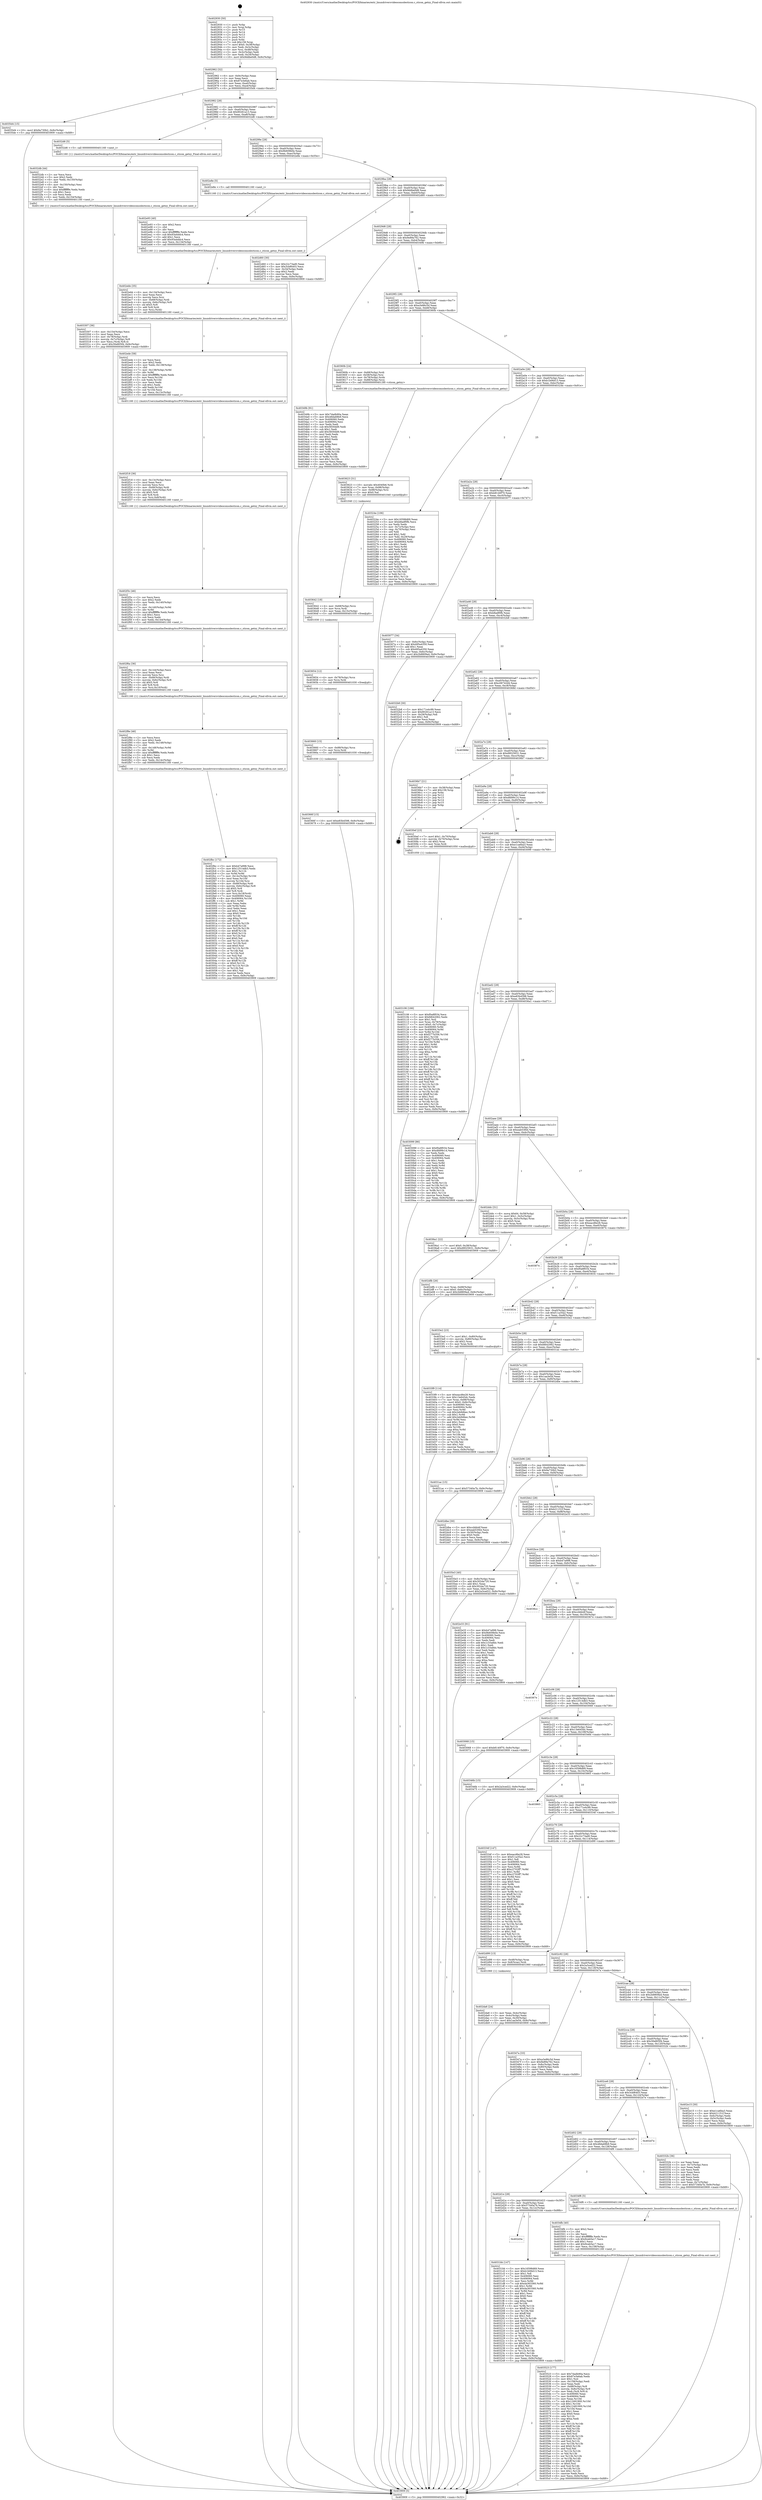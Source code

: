 digraph "0x402930" {
  label = "0x402930 (/mnt/c/Users/mathe/Desktop/tcc/POCII/binaries/extr_linuxdriversvideoconsolesticon.c_sticon_getxy_Final-ollvm.out::main(0))"
  labelloc = "t"
  node[shape=record]

  Entry [label="",width=0.3,height=0.3,shape=circle,fillcolor=black,style=filled]
  "0x402962" [label="{
     0x402962 [32]\l
     | [instrs]\l
     &nbsp;&nbsp;0x402962 \<+6\>: mov -0x9c(%rbp),%eax\l
     &nbsp;&nbsp;0x402968 \<+2\>: mov %eax,%ecx\l
     &nbsp;&nbsp;0x40296a \<+6\>: sub $0x87e3e6ab,%ecx\l
     &nbsp;&nbsp;0x402970 \<+6\>: mov %eax,-0xa0(%rbp)\l
     &nbsp;&nbsp;0x402976 \<+6\>: mov %ecx,-0xa4(%rbp)\l
     &nbsp;&nbsp;0x40297c \<+6\>: je 00000000004035d4 \<main+0xca4\>\l
  }"]
  "0x4035d4" [label="{
     0x4035d4 [15]\l
     | [instrs]\l
     &nbsp;&nbsp;0x4035d4 \<+10\>: movl $0x9a730b2,-0x9c(%rbp)\l
     &nbsp;&nbsp;0x4035de \<+5\>: jmp 0000000000403909 \<main+0xfd9\>\l
  }"]
  "0x402982" [label="{
     0x402982 [28]\l
     | [instrs]\l
     &nbsp;&nbsp;0x402982 \<+5\>: jmp 0000000000402987 \<main+0x57\>\l
     &nbsp;&nbsp;0x402987 \<+6\>: mov -0xa0(%rbp),%eax\l
     &nbsp;&nbsp;0x40298d \<+5\>: sub $0x90261a13,%eax\l
     &nbsp;&nbsp;0x402992 \<+6\>: mov %eax,-0xa8(%rbp)\l
     &nbsp;&nbsp;0x402998 \<+6\>: je 00000000004032d6 \<main+0x9a6\>\l
  }"]
  Exit [label="",width=0.3,height=0.3,shape=circle,fillcolor=black,style=filled,peripheries=2]
  "0x4032d6" [label="{
     0x4032d6 [5]\l
     | [instrs]\l
     &nbsp;&nbsp;0x4032d6 \<+5\>: call 0000000000401160 \<next_i\>\l
     | [calls]\l
     &nbsp;&nbsp;0x401160 \{1\} (/mnt/c/Users/mathe/Desktop/tcc/POCII/binaries/extr_linuxdriversvideoconsolesticon.c_sticon_getxy_Final-ollvm.out::next_i)\l
  }"]
  "0x40299e" [label="{
     0x40299e [28]\l
     | [instrs]\l
     &nbsp;&nbsp;0x40299e \<+5\>: jmp 00000000004029a3 \<main+0x73\>\l
     &nbsp;&nbsp;0x4029a3 \<+6\>: mov -0xa0(%rbp),%eax\l
     &nbsp;&nbsp;0x4029a9 \<+5\>: sub $0x9b609b0e,%eax\l
     &nbsp;&nbsp;0x4029ae \<+6\>: mov %eax,-0xac(%rbp)\l
     &nbsp;&nbsp;0x4029b4 \<+6\>: je 0000000000402e8e \<main+0x55e\>\l
  }"]
  "0x40366f" [label="{
     0x40366f [15]\l
     | [instrs]\l
     &nbsp;&nbsp;0x40366f \<+10\>: movl $0xe83b4598,-0x9c(%rbp)\l
     &nbsp;&nbsp;0x403679 \<+5\>: jmp 0000000000403909 \<main+0xfd9\>\l
  }"]
  "0x402e8e" [label="{
     0x402e8e [5]\l
     | [instrs]\l
     &nbsp;&nbsp;0x402e8e \<+5\>: call 0000000000401160 \<next_i\>\l
     | [calls]\l
     &nbsp;&nbsp;0x401160 \{1\} (/mnt/c/Users/mathe/Desktop/tcc/POCII/binaries/extr_linuxdriversvideoconsolesticon.c_sticon_getxy_Final-ollvm.out::next_i)\l
  }"]
  "0x4029ba" [label="{
     0x4029ba [28]\l
     | [instrs]\l
     &nbsp;&nbsp;0x4029ba \<+5\>: jmp 00000000004029bf \<main+0x8f\>\l
     &nbsp;&nbsp;0x4029bf \<+6\>: mov -0xa0(%rbp),%eax\l
     &nbsp;&nbsp;0x4029c5 \<+5\>: sub $0x9ddbe0d8,%eax\l
     &nbsp;&nbsp;0x4029ca \<+6\>: mov %eax,-0xb0(%rbp)\l
     &nbsp;&nbsp;0x4029d0 \<+6\>: je 0000000000402d60 \<main+0x430\>\l
  }"]
  "0x403660" [label="{
     0x403660 [15]\l
     | [instrs]\l
     &nbsp;&nbsp;0x403660 \<+7\>: mov -0x88(%rbp),%rcx\l
     &nbsp;&nbsp;0x403667 \<+3\>: mov %rcx,%rdi\l
     &nbsp;&nbsp;0x40366a \<+5\>: call 0000000000401030 \<free@plt\>\l
     | [calls]\l
     &nbsp;&nbsp;0x401030 \{1\} (unknown)\l
  }"]
  "0x402d60" [label="{
     0x402d60 [30]\l
     | [instrs]\l
     &nbsp;&nbsp;0x402d60 \<+5\>: mov $0x22c73ad0,%eax\l
     &nbsp;&nbsp;0x402d65 \<+5\>: mov $0x3cbf6403,%ecx\l
     &nbsp;&nbsp;0x402d6a \<+3\>: mov -0x34(%rbp),%edx\l
     &nbsp;&nbsp;0x402d6d \<+3\>: cmp $0x2,%edx\l
     &nbsp;&nbsp;0x402d70 \<+3\>: cmovne %ecx,%eax\l
     &nbsp;&nbsp;0x402d73 \<+6\>: mov %eax,-0x9c(%rbp)\l
     &nbsp;&nbsp;0x402d79 \<+5\>: jmp 0000000000403909 \<main+0xfd9\>\l
  }"]
  "0x4029d6" [label="{
     0x4029d6 [28]\l
     | [instrs]\l
     &nbsp;&nbsp;0x4029d6 \<+5\>: jmp 00000000004029db \<main+0xab\>\l
     &nbsp;&nbsp;0x4029db \<+6\>: mov -0xa0(%rbp),%eax\l
     &nbsp;&nbsp;0x4029e1 \<+5\>: sub $0x9e89a762,%eax\l
     &nbsp;&nbsp;0x4029e6 \<+6\>: mov %eax,-0xb4(%rbp)\l
     &nbsp;&nbsp;0x4029ec \<+6\>: je 000000000040349b \<main+0xb6b\>\l
  }"]
  "0x403909" [label="{
     0x403909 [5]\l
     | [instrs]\l
     &nbsp;&nbsp;0x403909 \<+5\>: jmp 0000000000402962 \<main+0x32\>\l
  }"]
  "0x402930" [label="{
     0x402930 [50]\l
     | [instrs]\l
     &nbsp;&nbsp;0x402930 \<+1\>: push %rbp\l
     &nbsp;&nbsp;0x402931 \<+3\>: mov %rsp,%rbp\l
     &nbsp;&nbsp;0x402934 \<+2\>: push %r15\l
     &nbsp;&nbsp;0x402936 \<+2\>: push %r14\l
     &nbsp;&nbsp;0x402938 \<+2\>: push %r13\l
     &nbsp;&nbsp;0x40293a \<+2\>: push %r12\l
     &nbsp;&nbsp;0x40293c \<+1\>: push %rbx\l
     &nbsp;&nbsp;0x40293d \<+7\>: sub $0x158,%rsp\l
     &nbsp;&nbsp;0x402944 \<+7\>: movl $0x0,-0x38(%rbp)\l
     &nbsp;&nbsp;0x40294b \<+3\>: mov %edi,-0x3c(%rbp)\l
     &nbsp;&nbsp;0x40294e \<+4\>: mov %rsi,-0x48(%rbp)\l
     &nbsp;&nbsp;0x402952 \<+3\>: mov -0x3c(%rbp),%edi\l
     &nbsp;&nbsp;0x402955 \<+3\>: mov %edi,-0x34(%rbp)\l
     &nbsp;&nbsp;0x402958 \<+10\>: movl $0x9ddbe0d8,-0x9c(%rbp)\l
  }"]
  "0x403654" [label="{
     0x403654 [12]\l
     | [instrs]\l
     &nbsp;&nbsp;0x403654 \<+4\>: mov -0x78(%rbp),%rcx\l
     &nbsp;&nbsp;0x403658 \<+3\>: mov %rcx,%rdi\l
     &nbsp;&nbsp;0x40365b \<+5\>: call 0000000000401030 \<free@plt\>\l
     | [calls]\l
     &nbsp;&nbsp;0x401030 \{1\} (unknown)\l
  }"]
  "0x40349b" [label="{
     0x40349b [91]\l
     | [instrs]\l
     &nbsp;&nbsp;0x40349b \<+5\>: mov $0x7dadb90a,%eax\l
     &nbsp;&nbsp;0x4034a0 \<+5\>: mov $0x48da68b9,%ecx\l
     &nbsp;&nbsp;0x4034a5 \<+7\>: mov 0x406060,%edx\l
     &nbsp;&nbsp;0x4034ac \<+7\>: mov 0x406064,%esi\l
     &nbsp;&nbsp;0x4034b3 \<+2\>: mov %edx,%edi\l
     &nbsp;&nbsp;0x4034b5 \<+6\>: sub $0x5830dd9,%edi\l
     &nbsp;&nbsp;0x4034bb \<+3\>: sub $0x1,%edi\l
     &nbsp;&nbsp;0x4034be \<+6\>: add $0x5830dd9,%edi\l
     &nbsp;&nbsp;0x4034c4 \<+3\>: imul %edi,%edx\l
     &nbsp;&nbsp;0x4034c7 \<+3\>: and $0x1,%edx\l
     &nbsp;&nbsp;0x4034ca \<+3\>: cmp $0x0,%edx\l
     &nbsp;&nbsp;0x4034cd \<+4\>: sete %r8b\l
     &nbsp;&nbsp;0x4034d1 \<+3\>: cmp $0xa,%esi\l
     &nbsp;&nbsp;0x4034d4 \<+4\>: setl %r9b\l
     &nbsp;&nbsp;0x4034d8 \<+3\>: mov %r8b,%r10b\l
     &nbsp;&nbsp;0x4034db \<+3\>: and %r9b,%r10b\l
     &nbsp;&nbsp;0x4034de \<+3\>: xor %r9b,%r8b\l
     &nbsp;&nbsp;0x4034e1 \<+3\>: or %r8b,%r10b\l
     &nbsp;&nbsp;0x4034e4 \<+4\>: test $0x1,%r10b\l
     &nbsp;&nbsp;0x4034e8 \<+3\>: cmovne %ecx,%eax\l
     &nbsp;&nbsp;0x4034eb \<+6\>: mov %eax,-0x9c(%rbp)\l
     &nbsp;&nbsp;0x4034f1 \<+5\>: jmp 0000000000403909 \<main+0xfd9\>\l
  }"]
  "0x4029f2" [label="{
     0x4029f2 [28]\l
     | [instrs]\l
     &nbsp;&nbsp;0x4029f2 \<+5\>: jmp 00000000004029f7 \<main+0xc7\>\l
     &nbsp;&nbsp;0x4029f7 \<+6\>: mov -0xa0(%rbp),%eax\l
     &nbsp;&nbsp;0x4029fd \<+5\>: sub $0xa3e86c5d,%eax\l
     &nbsp;&nbsp;0x402a02 \<+6\>: mov %eax,-0xb8(%rbp)\l
     &nbsp;&nbsp;0x402a08 \<+6\>: je 000000000040360b \<main+0xcdb\>\l
  }"]
  "0x403642" [label="{
     0x403642 [18]\l
     | [instrs]\l
     &nbsp;&nbsp;0x403642 \<+4\>: mov -0x68(%rbp),%rcx\l
     &nbsp;&nbsp;0x403646 \<+3\>: mov %rcx,%rdi\l
     &nbsp;&nbsp;0x403649 \<+6\>: mov %eax,-0x15c(%rbp)\l
     &nbsp;&nbsp;0x40364f \<+5\>: call 0000000000401030 \<free@plt\>\l
     | [calls]\l
     &nbsp;&nbsp;0x401030 \{1\} (unknown)\l
  }"]
  "0x40360b" [label="{
     0x40360b [24]\l
     | [instrs]\l
     &nbsp;&nbsp;0x40360b \<+4\>: mov -0x68(%rbp),%rdi\l
     &nbsp;&nbsp;0x40360f \<+4\>: mov -0x58(%rbp),%rsi\l
     &nbsp;&nbsp;0x403613 \<+4\>: mov -0x78(%rbp),%rdx\l
     &nbsp;&nbsp;0x403617 \<+7\>: mov -0x88(%rbp),%rcx\l
     &nbsp;&nbsp;0x40361e \<+5\>: call 00000000004013f0 \<sticon_getxy\>\l
     | [calls]\l
     &nbsp;&nbsp;0x4013f0 \{1\} (/mnt/c/Users/mathe/Desktop/tcc/POCII/binaries/extr_linuxdriversvideoconsolesticon.c_sticon_getxy_Final-ollvm.out::sticon_getxy)\l
  }"]
  "0x402a0e" [label="{
     0x402a0e [28]\l
     | [instrs]\l
     &nbsp;&nbsp;0x402a0e \<+5\>: jmp 0000000000402a13 \<main+0xe3\>\l
     &nbsp;&nbsp;0x402a13 \<+6\>: mov -0xa0(%rbp),%eax\l
     &nbsp;&nbsp;0x402a19 \<+5\>: sub $0xb1b06d13,%eax\l
     &nbsp;&nbsp;0x402a1e \<+6\>: mov %eax,-0xbc(%rbp)\l
     &nbsp;&nbsp;0x402a24 \<+6\>: je 000000000040324e \<main+0x91e\>\l
  }"]
  "0x403623" [label="{
     0x403623 [31]\l
     | [instrs]\l
     &nbsp;&nbsp;0x403623 \<+10\>: movabs $0x4040b6,%rdi\l
     &nbsp;&nbsp;0x40362d \<+7\>: mov %rax,-0x98(%rbp)\l
     &nbsp;&nbsp;0x403634 \<+7\>: mov -0x98(%rbp),%rsi\l
     &nbsp;&nbsp;0x40363b \<+2\>: mov $0x0,%al\l
     &nbsp;&nbsp;0x40363d \<+5\>: call 0000000000401040 \<printf@plt\>\l
     | [calls]\l
     &nbsp;&nbsp;0x401040 \{1\} (unknown)\l
  }"]
  "0x40324e" [label="{
     0x40324e [106]\l
     | [instrs]\l
     &nbsp;&nbsp;0x40324e \<+5\>: mov $0x16598d69,%eax\l
     &nbsp;&nbsp;0x403253 \<+5\>: mov $0xb8adf0fb,%ecx\l
     &nbsp;&nbsp;0x403258 \<+2\>: xor %edx,%edx\l
     &nbsp;&nbsp;0x40325a \<+3\>: mov -0x7c(%rbp),%esi\l
     &nbsp;&nbsp;0x40325d \<+3\>: cmp -0x70(%rbp),%esi\l
     &nbsp;&nbsp;0x403260 \<+4\>: setl %dil\l
     &nbsp;&nbsp;0x403264 \<+4\>: and $0x1,%dil\l
     &nbsp;&nbsp;0x403268 \<+4\>: mov %dil,-0x29(%rbp)\l
     &nbsp;&nbsp;0x40326c \<+7\>: mov 0x406060,%esi\l
     &nbsp;&nbsp;0x403273 \<+8\>: mov 0x406064,%r8d\l
     &nbsp;&nbsp;0x40327b \<+3\>: sub $0x1,%edx\l
     &nbsp;&nbsp;0x40327e \<+3\>: mov %esi,%r9d\l
     &nbsp;&nbsp;0x403281 \<+3\>: add %edx,%r9d\l
     &nbsp;&nbsp;0x403284 \<+4\>: imul %r9d,%esi\l
     &nbsp;&nbsp;0x403288 \<+3\>: and $0x1,%esi\l
     &nbsp;&nbsp;0x40328b \<+3\>: cmp $0x0,%esi\l
     &nbsp;&nbsp;0x40328e \<+4\>: sete %dil\l
     &nbsp;&nbsp;0x403292 \<+4\>: cmp $0xa,%r8d\l
     &nbsp;&nbsp;0x403296 \<+4\>: setl %r10b\l
     &nbsp;&nbsp;0x40329a \<+3\>: mov %dil,%r11b\l
     &nbsp;&nbsp;0x40329d \<+3\>: and %r10b,%r11b\l
     &nbsp;&nbsp;0x4032a0 \<+3\>: xor %r10b,%dil\l
     &nbsp;&nbsp;0x4032a3 \<+3\>: or %dil,%r11b\l
     &nbsp;&nbsp;0x4032a6 \<+4\>: test $0x1,%r11b\l
     &nbsp;&nbsp;0x4032aa \<+3\>: cmovne %ecx,%eax\l
     &nbsp;&nbsp;0x4032ad \<+6\>: mov %eax,-0x9c(%rbp)\l
     &nbsp;&nbsp;0x4032b3 \<+5\>: jmp 0000000000403909 \<main+0xfd9\>\l
  }"]
  "0x402a2a" [label="{
     0x402a2a [28]\l
     | [instrs]\l
     &nbsp;&nbsp;0x402a2a \<+5\>: jmp 0000000000402a2f \<main+0xff\>\l
     &nbsp;&nbsp;0x402a2f \<+6\>: mov -0xa0(%rbp),%eax\l
     &nbsp;&nbsp;0x402a35 \<+5\>: sub $0xb8140f70,%eax\l
     &nbsp;&nbsp;0x402a3a \<+6\>: mov %eax,-0xc0(%rbp)\l
     &nbsp;&nbsp;0x402a40 \<+6\>: je 0000000000403077 \<main+0x747\>\l
  }"]
  "0x403523" [label="{
     0x403523 [177]\l
     | [instrs]\l
     &nbsp;&nbsp;0x403523 \<+5\>: mov $0x7dadb90a,%ecx\l
     &nbsp;&nbsp;0x403528 \<+5\>: mov $0x87e3e6ab,%edx\l
     &nbsp;&nbsp;0x40352d \<+3\>: mov $0x1,%sil\l
     &nbsp;&nbsp;0x403530 \<+6\>: mov -0x158(%rbp),%edi\l
     &nbsp;&nbsp;0x403536 \<+3\>: imul %eax,%edi\l
     &nbsp;&nbsp;0x403539 \<+7\>: mov -0x88(%rbp),%r8\l
     &nbsp;&nbsp;0x403540 \<+7\>: movslq -0x8c(%rbp),%r9\l
     &nbsp;&nbsp;0x403547 \<+4\>: mov %edi,(%r8,%r9,4)\l
     &nbsp;&nbsp;0x40354b \<+7\>: mov 0x406060,%eax\l
     &nbsp;&nbsp;0x403552 \<+7\>: mov 0x406064,%edi\l
     &nbsp;&nbsp;0x403559 \<+3\>: mov %eax,%r10d\l
     &nbsp;&nbsp;0x40355c \<+7\>: sub $0x12491900,%r10d\l
     &nbsp;&nbsp;0x403563 \<+4\>: sub $0x1,%r10d\l
     &nbsp;&nbsp;0x403567 \<+7\>: add $0x12491900,%r10d\l
     &nbsp;&nbsp;0x40356e \<+4\>: imul %r10d,%eax\l
     &nbsp;&nbsp;0x403572 \<+3\>: and $0x1,%eax\l
     &nbsp;&nbsp;0x403575 \<+3\>: cmp $0x0,%eax\l
     &nbsp;&nbsp;0x403578 \<+4\>: sete %r11b\l
     &nbsp;&nbsp;0x40357c \<+3\>: cmp $0xa,%edi\l
     &nbsp;&nbsp;0x40357f \<+3\>: setl %bl\l
     &nbsp;&nbsp;0x403582 \<+3\>: mov %r11b,%r14b\l
     &nbsp;&nbsp;0x403585 \<+4\>: xor $0xff,%r14b\l
     &nbsp;&nbsp;0x403589 \<+3\>: mov %bl,%r15b\l
     &nbsp;&nbsp;0x40358c \<+4\>: xor $0xff,%r15b\l
     &nbsp;&nbsp;0x403590 \<+4\>: xor $0x0,%sil\l
     &nbsp;&nbsp;0x403594 \<+3\>: mov %r14b,%r12b\l
     &nbsp;&nbsp;0x403597 \<+4\>: and $0x0,%r12b\l
     &nbsp;&nbsp;0x40359b \<+3\>: and %sil,%r11b\l
     &nbsp;&nbsp;0x40359e \<+3\>: mov %r15b,%r13b\l
     &nbsp;&nbsp;0x4035a1 \<+4\>: and $0x0,%r13b\l
     &nbsp;&nbsp;0x4035a5 \<+3\>: and %sil,%bl\l
     &nbsp;&nbsp;0x4035a8 \<+3\>: or %r11b,%r12b\l
     &nbsp;&nbsp;0x4035ab \<+3\>: or %bl,%r13b\l
     &nbsp;&nbsp;0x4035ae \<+3\>: xor %r13b,%r12b\l
     &nbsp;&nbsp;0x4035b1 \<+3\>: or %r15b,%r14b\l
     &nbsp;&nbsp;0x4035b4 \<+4\>: xor $0xff,%r14b\l
     &nbsp;&nbsp;0x4035b8 \<+4\>: or $0x0,%sil\l
     &nbsp;&nbsp;0x4035bc \<+3\>: and %sil,%r14b\l
     &nbsp;&nbsp;0x4035bf \<+3\>: or %r14b,%r12b\l
     &nbsp;&nbsp;0x4035c2 \<+4\>: test $0x1,%r12b\l
     &nbsp;&nbsp;0x4035c6 \<+3\>: cmovne %edx,%ecx\l
     &nbsp;&nbsp;0x4035c9 \<+6\>: mov %ecx,-0x9c(%rbp)\l
     &nbsp;&nbsp;0x4035cf \<+5\>: jmp 0000000000403909 \<main+0xfd9\>\l
  }"]
  "0x403077" [label="{
     0x403077 [34]\l
     | [instrs]\l
     &nbsp;&nbsp;0x403077 \<+3\>: mov -0x6c(%rbp),%eax\l
     &nbsp;&nbsp;0x40307a \<+5\>: add $0x495a4350,%eax\l
     &nbsp;&nbsp;0x40307f \<+3\>: add $0x1,%eax\l
     &nbsp;&nbsp;0x403082 \<+5\>: sub $0x495a4350,%eax\l
     &nbsp;&nbsp;0x403087 \<+3\>: mov %eax,-0x6c(%rbp)\l
     &nbsp;&nbsp;0x40308a \<+10\>: movl $0x2b8809a4,-0x9c(%rbp)\l
     &nbsp;&nbsp;0x403094 \<+5\>: jmp 0000000000403909 \<main+0xfd9\>\l
  }"]
  "0x402a46" [label="{
     0x402a46 [28]\l
     | [instrs]\l
     &nbsp;&nbsp;0x402a46 \<+5\>: jmp 0000000000402a4b \<main+0x11b\>\l
     &nbsp;&nbsp;0x402a4b \<+6\>: mov -0xa0(%rbp),%eax\l
     &nbsp;&nbsp;0x402a51 \<+5\>: sub $0xb8adf0fb,%eax\l
     &nbsp;&nbsp;0x402a56 \<+6\>: mov %eax,-0xc4(%rbp)\l
     &nbsp;&nbsp;0x402a5c \<+6\>: je 00000000004032b8 \<main+0x988\>\l
  }"]
  "0x4034fb" [label="{
     0x4034fb [40]\l
     | [instrs]\l
     &nbsp;&nbsp;0x4034fb \<+5\>: mov $0x2,%ecx\l
     &nbsp;&nbsp;0x403500 \<+1\>: cltd\l
     &nbsp;&nbsp;0x403501 \<+2\>: idiv %ecx\l
     &nbsp;&nbsp;0x403503 \<+6\>: imul $0xfffffffe,%edx,%ecx\l
     &nbsp;&nbsp;0x403509 \<+6\>: sub $0x9ceb5a17,%ecx\l
     &nbsp;&nbsp;0x40350f \<+3\>: add $0x1,%ecx\l
     &nbsp;&nbsp;0x403512 \<+6\>: add $0x9ceb5a17,%ecx\l
     &nbsp;&nbsp;0x403518 \<+6\>: mov %ecx,-0x158(%rbp)\l
     &nbsp;&nbsp;0x40351e \<+5\>: call 0000000000401160 \<next_i\>\l
     | [calls]\l
     &nbsp;&nbsp;0x401160 \{1\} (/mnt/c/Users/mathe/Desktop/tcc/POCII/binaries/extr_linuxdriversvideoconsolesticon.c_sticon_getxy_Final-ollvm.out::next_i)\l
  }"]
  "0x4032b8" [label="{
     0x4032b8 [30]\l
     | [instrs]\l
     &nbsp;&nbsp;0x4032b8 \<+5\>: mov $0x171e4c99,%eax\l
     &nbsp;&nbsp;0x4032bd \<+5\>: mov $0x90261a13,%ecx\l
     &nbsp;&nbsp;0x4032c2 \<+3\>: mov -0x29(%rbp),%dl\l
     &nbsp;&nbsp;0x4032c5 \<+3\>: test $0x1,%dl\l
     &nbsp;&nbsp;0x4032c8 \<+3\>: cmovne %ecx,%eax\l
     &nbsp;&nbsp;0x4032cb \<+6\>: mov %eax,-0x9c(%rbp)\l
     &nbsp;&nbsp;0x4032d1 \<+5\>: jmp 0000000000403909 \<main+0xfd9\>\l
  }"]
  "0x402a62" [label="{
     0x402a62 [28]\l
     | [instrs]\l
     &nbsp;&nbsp;0x402a62 \<+5\>: jmp 0000000000402a67 \<main+0x137\>\l
     &nbsp;&nbsp;0x402a67 \<+6\>: mov -0xa0(%rbp),%eax\l
     &nbsp;&nbsp;0x402a6d \<+5\>: sub $0xc06742d4,%eax\l
     &nbsp;&nbsp;0x402a72 \<+6\>: mov %eax,-0xc8(%rbp)\l
     &nbsp;&nbsp;0x402a78 \<+6\>: je 000000000040368d \<main+0xd5d\>\l
  }"]
  "0x4033f9" [label="{
     0x4033f9 [114]\l
     | [instrs]\l
     &nbsp;&nbsp;0x4033f9 \<+5\>: mov $0xeacd6e28,%ecx\l
     &nbsp;&nbsp;0x4033fe \<+5\>: mov $0x13e645dc,%edx\l
     &nbsp;&nbsp;0x403403 \<+7\>: mov %rax,-0x88(%rbp)\l
     &nbsp;&nbsp;0x40340a \<+10\>: movl $0x0,-0x8c(%rbp)\l
     &nbsp;&nbsp;0x403414 \<+7\>: mov 0x406060,%esi\l
     &nbsp;&nbsp;0x40341b \<+8\>: mov 0x406064,%r8d\l
     &nbsp;&nbsp;0x403423 \<+3\>: mov %esi,%r9d\l
     &nbsp;&nbsp;0x403426 \<+7\>: sub $0x2eb9dbec,%r9d\l
     &nbsp;&nbsp;0x40342d \<+4\>: sub $0x1,%r9d\l
     &nbsp;&nbsp;0x403431 \<+7\>: add $0x2eb9dbec,%r9d\l
     &nbsp;&nbsp;0x403438 \<+4\>: imul %r9d,%esi\l
     &nbsp;&nbsp;0x40343c \<+3\>: and $0x1,%esi\l
     &nbsp;&nbsp;0x40343f \<+3\>: cmp $0x0,%esi\l
     &nbsp;&nbsp;0x403442 \<+4\>: sete %r10b\l
     &nbsp;&nbsp;0x403446 \<+4\>: cmp $0xa,%r8d\l
     &nbsp;&nbsp;0x40344a \<+4\>: setl %r11b\l
     &nbsp;&nbsp;0x40344e \<+3\>: mov %r10b,%bl\l
     &nbsp;&nbsp;0x403451 \<+3\>: and %r11b,%bl\l
     &nbsp;&nbsp;0x403454 \<+3\>: xor %r11b,%r10b\l
     &nbsp;&nbsp;0x403457 \<+3\>: or %r10b,%bl\l
     &nbsp;&nbsp;0x40345a \<+3\>: test $0x1,%bl\l
     &nbsp;&nbsp;0x40345d \<+3\>: cmovne %edx,%ecx\l
     &nbsp;&nbsp;0x403460 \<+6\>: mov %ecx,-0x9c(%rbp)\l
     &nbsp;&nbsp;0x403466 \<+5\>: jmp 0000000000403909 \<main+0xfd9\>\l
  }"]
  "0x40368d" [label="{
     0x40368d\l
  }", style=dashed]
  "0x402a7e" [label="{
     0x402a7e [28]\l
     | [instrs]\l
     &nbsp;&nbsp;0x402a7e \<+5\>: jmp 0000000000402a83 \<main+0x153\>\l
     &nbsp;&nbsp;0x402a83 \<+6\>: mov -0xa0(%rbp),%eax\l
     &nbsp;&nbsp;0x402a89 \<+5\>: sub $0xd9025631,%eax\l
     &nbsp;&nbsp;0x402a8e \<+6\>: mov %eax,-0xcc(%rbp)\l
     &nbsp;&nbsp;0x402a94 \<+6\>: je 00000000004036b7 \<main+0xd87\>\l
  }"]
  "0x403307" [label="{
     0x403307 [36]\l
     | [instrs]\l
     &nbsp;&nbsp;0x403307 \<+6\>: mov -0x154(%rbp),%ecx\l
     &nbsp;&nbsp;0x40330d \<+3\>: imul %eax,%ecx\l
     &nbsp;&nbsp;0x403310 \<+4\>: mov -0x78(%rbp),%rdi\l
     &nbsp;&nbsp;0x403314 \<+4\>: movslq -0x7c(%rbp),%r8\l
     &nbsp;&nbsp;0x403318 \<+4\>: mov %ecx,(%rdi,%r8,4)\l
     &nbsp;&nbsp;0x40331c \<+10\>: movl $0x30e805f4,-0x9c(%rbp)\l
     &nbsp;&nbsp;0x403326 \<+5\>: jmp 0000000000403909 \<main+0xfd9\>\l
  }"]
  "0x4036b7" [label="{
     0x4036b7 [21]\l
     | [instrs]\l
     &nbsp;&nbsp;0x4036b7 \<+3\>: mov -0x38(%rbp),%eax\l
     &nbsp;&nbsp;0x4036ba \<+7\>: add $0x158,%rsp\l
     &nbsp;&nbsp;0x4036c1 \<+1\>: pop %rbx\l
     &nbsp;&nbsp;0x4036c2 \<+2\>: pop %r12\l
     &nbsp;&nbsp;0x4036c4 \<+2\>: pop %r13\l
     &nbsp;&nbsp;0x4036c6 \<+2\>: pop %r14\l
     &nbsp;&nbsp;0x4036c8 \<+2\>: pop %r15\l
     &nbsp;&nbsp;0x4036ca \<+1\>: pop %rbp\l
     &nbsp;&nbsp;0x4036cb \<+1\>: ret\l
  }"]
  "0x402a9a" [label="{
     0x402a9a [28]\l
     | [instrs]\l
     &nbsp;&nbsp;0x402a9a \<+5\>: jmp 0000000000402a9f \<main+0x16f\>\l
     &nbsp;&nbsp;0x402a9f \<+6\>: mov -0xa0(%rbp),%eax\l
     &nbsp;&nbsp;0x402aa5 \<+5\>: sub $0xdfd99c14,%eax\l
     &nbsp;&nbsp;0x402aaa \<+6\>: mov %eax,-0xd0(%rbp)\l
     &nbsp;&nbsp;0x402ab0 \<+6\>: je 00000000004030ef \<main+0x7bf\>\l
  }"]
  "0x4032db" [label="{
     0x4032db [44]\l
     | [instrs]\l
     &nbsp;&nbsp;0x4032db \<+2\>: xor %ecx,%ecx\l
     &nbsp;&nbsp;0x4032dd \<+5\>: mov $0x2,%edx\l
     &nbsp;&nbsp;0x4032e2 \<+6\>: mov %edx,-0x150(%rbp)\l
     &nbsp;&nbsp;0x4032e8 \<+1\>: cltd\l
     &nbsp;&nbsp;0x4032e9 \<+6\>: mov -0x150(%rbp),%esi\l
     &nbsp;&nbsp;0x4032ef \<+2\>: idiv %esi\l
     &nbsp;&nbsp;0x4032f1 \<+6\>: imul $0xfffffffe,%edx,%edx\l
     &nbsp;&nbsp;0x4032f7 \<+3\>: sub $0x1,%ecx\l
     &nbsp;&nbsp;0x4032fa \<+2\>: sub %ecx,%edx\l
     &nbsp;&nbsp;0x4032fc \<+6\>: mov %edx,-0x154(%rbp)\l
     &nbsp;&nbsp;0x403302 \<+5\>: call 0000000000401160 \<next_i\>\l
     | [calls]\l
     &nbsp;&nbsp;0x401160 \{1\} (/mnt/c/Users/mathe/Desktop/tcc/POCII/binaries/extr_linuxdriversvideoconsolesticon.c_sticon_getxy_Final-ollvm.out::next_i)\l
  }"]
  "0x4030ef" [label="{
     0x4030ef [23]\l
     | [instrs]\l
     &nbsp;&nbsp;0x4030ef \<+7\>: movl $0x1,-0x70(%rbp)\l
     &nbsp;&nbsp;0x4030f6 \<+4\>: movslq -0x70(%rbp),%rax\l
     &nbsp;&nbsp;0x4030fa \<+4\>: shl $0x2,%rax\l
     &nbsp;&nbsp;0x4030fe \<+3\>: mov %rax,%rdi\l
     &nbsp;&nbsp;0x403101 \<+5\>: call 0000000000401050 \<malloc@plt\>\l
     | [calls]\l
     &nbsp;&nbsp;0x401050 \{1\} (unknown)\l
  }"]
  "0x402ab6" [label="{
     0x402ab6 [28]\l
     | [instrs]\l
     &nbsp;&nbsp;0x402ab6 \<+5\>: jmp 0000000000402abb \<main+0x18b\>\l
     &nbsp;&nbsp;0x402abb \<+6\>: mov -0xa0(%rbp),%eax\l
     &nbsp;&nbsp;0x402ac1 \<+5\>: sub $0xe1ca6ba3,%eax\l
     &nbsp;&nbsp;0x402ac6 \<+6\>: mov %eax,-0xd4(%rbp)\l
     &nbsp;&nbsp;0x402acc \<+6\>: je 0000000000403099 \<main+0x769\>\l
  }"]
  "0x402d3a" [label="{
     0x402d3a\l
  }", style=dashed]
  "0x403099" [label="{
     0x403099 [86]\l
     | [instrs]\l
     &nbsp;&nbsp;0x403099 \<+5\>: mov $0xf0a8f034,%eax\l
     &nbsp;&nbsp;0x40309e \<+5\>: mov $0xdfd99c14,%ecx\l
     &nbsp;&nbsp;0x4030a3 \<+2\>: xor %edx,%edx\l
     &nbsp;&nbsp;0x4030a5 \<+7\>: mov 0x406060,%esi\l
     &nbsp;&nbsp;0x4030ac \<+7\>: mov 0x406064,%edi\l
     &nbsp;&nbsp;0x4030b3 \<+3\>: sub $0x1,%edx\l
     &nbsp;&nbsp;0x4030b6 \<+3\>: mov %esi,%r8d\l
     &nbsp;&nbsp;0x4030b9 \<+3\>: add %edx,%r8d\l
     &nbsp;&nbsp;0x4030bc \<+4\>: imul %r8d,%esi\l
     &nbsp;&nbsp;0x4030c0 \<+3\>: and $0x1,%esi\l
     &nbsp;&nbsp;0x4030c3 \<+3\>: cmp $0x0,%esi\l
     &nbsp;&nbsp;0x4030c6 \<+4\>: sete %r9b\l
     &nbsp;&nbsp;0x4030ca \<+3\>: cmp $0xa,%edi\l
     &nbsp;&nbsp;0x4030cd \<+4\>: setl %r10b\l
     &nbsp;&nbsp;0x4030d1 \<+3\>: mov %r9b,%r11b\l
     &nbsp;&nbsp;0x4030d4 \<+3\>: and %r10b,%r11b\l
     &nbsp;&nbsp;0x4030d7 \<+3\>: xor %r10b,%r9b\l
     &nbsp;&nbsp;0x4030da \<+3\>: or %r9b,%r11b\l
     &nbsp;&nbsp;0x4030dd \<+4\>: test $0x1,%r11b\l
     &nbsp;&nbsp;0x4030e1 \<+3\>: cmovne %ecx,%eax\l
     &nbsp;&nbsp;0x4030e4 \<+6\>: mov %eax,-0x9c(%rbp)\l
     &nbsp;&nbsp;0x4030ea \<+5\>: jmp 0000000000403909 \<main+0xfd9\>\l
  }"]
  "0x402ad2" [label="{
     0x402ad2 [28]\l
     | [instrs]\l
     &nbsp;&nbsp;0x402ad2 \<+5\>: jmp 0000000000402ad7 \<main+0x1a7\>\l
     &nbsp;&nbsp;0x402ad7 \<+6\>: mov -0xa0(%rbp),%eax\l
     &nbsp;&nbsp;0x402add \<+5\>: sub $0xe83b4598,%eax\l
     &nbsp;&nbsp;0x402ae2 \<+6\>: mov %eax,-0xd8(%rbp)\l
     &nbsp;&nbsp;0x402ae8 \<+6\>: je 00000000004036a1 \<main+0xd71\>\l
  }"]
  "0x4031bb" [label="{
     0x4031bb [147]\l
     | [instrs]\l
     &nbsp;&nbsp;0x4031bb \<+5\>: mov $0x16598d69,%eax\l
     &nbsp;&nbsp;0x4031c0 \<+5\>: mov $0xb1b06d13,%ecx\l
     &nbsp;&nbsp;0x4031c5 \<+2\>: mov $0x1,%dl\l
     &nbsp;&nbsp;0x4031c7 \<+7\>: mov 0x406060,%esi\l
     &nbsp;&nbsp;0x4031ce \<+7\>: mov 0x406064,%edi\l
     &nbsp;&nbsp;0x4031d5 \<+3\>: mov %esi,%r8d\l
     &nbsp;&nbsp;0x4031d8 \<+7\>: sub $0x4a363360,%r8d\l
     &nbsp;&nbsp;0x4031df \<+4\>: sub $0x1,%r8d\l
     &nbsp;&nbsp;0x4031e3 \<+7\>: add $0x4a363360,%r8d\l
     &nbsp;&nbsp;0x4031ea \<+4\>: imul %r8d,%esi\l
     &nbsp;&nbsp;0x4031ee \<+3\>: and $0x1,%esi\l
     &nbsp;&nbsp;0x4031f1 \<+3\>: cmp $0x0,%esi\l
     &nbsp;&nbsp;0x4031f4 \<+4\>: sete %r9b\l
     &nbsp;&nbsp;0x4031f8 \<+3\>: cmp $0xa,%edi\l
     &nbsp;&nbsp;0x4031fb \<+4\>: setl %r10b\l
     &nbsp;&nbsp;0x4031ff \<+3\>: mov %r9b,%r11b\l
     &nbsp;&nbsp;0x403202 \<+4\>: xor $0xff,%r11b\l
     &nbsp;&nbsp;0x403206 \<+3\>: mov %r10b,%bl\l
     &nbsp;&nbsp;0x403209 \<+3\>: xor $0xff,%bl\l
     &nbsp;&nbsp;0x40320c \<+3\>: xor $0x1,%dl\l
     &nbsp;&nbsp;0x40320f \<+3\>: mov %r11b,%r14b\l
     &nbsp;&nbsp;0x403212 \<+4\>: and $0xff,%r14b\l
     &nbsp;&nbsp;0x403216 \<+3\>: and %dl,%r9b\l
     &nbsp;&nbsp;0x403219 \<+3\>: mov %bl,%r15b\l
     &nbsp;&nbsp;0x40321c \<+4\>: and $0xff,%r15b\l
     &nbsp;&nbsp;0x403220 \<+3\>: and %dl,%r10b\l
     &nbsp;&nbsp;0x403223 \<+3\>: or %r9b,%r14b\l
     &nbsp;&nbsp;0x403226 \<+3\>: or %r10b,%r15b\l
     &nbsp;&nbsp;0x403229 \<+3\>: xor %r15b,%r14b\l
     &nbsp;&nbsp;0x40322c \<+3\>: or %bl,%r11b\l
     &nbsp;&nbsp;0x40322f \<+4\>: xor $0xff,%r11b\l
     &nbsp;&nbsp;0x403233 \<+3\>: or $0x1,%dl\l
     &nbsp;&nbsp;0x403236 \<+3\>: and %dl,%r11b\l
     &nbsp;&nbsp;0x403239 \<+3\>: or %r11b,%r14b\l
     &nbsp;&nbsp;0x40323c \<+4\>: test $0x1,%r14b\l
     &nbsp;&nbsp;0x403240 \<+3\>: cmovne %ecx,%eax\l
     &nbsp;&nbsp;0x403243 \<+6\>: mov %eax,-0x9c(%rbp)\l
     &nbsp;&nbsp;0x403249 \<+5\>: jmp 0000000000403909 \<main+0xfd9\>\l
  }"]
  "0x4036a1" [label="{
     0x4036a1 [22]\l
     | [instrs]\l
     &nbsp;&nbsp;0x4036a1 \<+7\>: movl $0x0,-0x38(%rbp)\l
     &nbsp;&nbsp;0x4036a8 \<+10\>: movl $0xd9025631,-0x9c(%rbp)\l
     &nbsp;&nbsp;0x4036b2 \<+5\>: jmp 0000000000403909 \<main+0xfd9\>\l
  }"]
  "0x402aee" [label="{
     0x402aee [28]\l
     | [instrs]\l
     &nbsp;&nbsp;0x402aee \<+5\>: jmp 0000000000402af3 \<main+0x1c3\>\l
     &nbsp;&nbsp;0x402af3 \<+6\>: mov -0xa0(%rbp),%eax\l
     &nbsp;&nbsp;0x402af9 \<+5\>: sub $0xeab53f44,%eax\l
     &nbsp;&nbsp;0x402afe \<+6\>: mov %eax,-0xdc(%rbp)\l
     &nbsp;&nbsp;0x402b04 \<+6\>: je 0000000000402ddc \<main+0x4ac\>\l
  }"]
  "0x402d1e" [label="{
     0x402d1e [28]\l
     | [instrs]\l
     &nbsp;&nbsp;0x402d1e \<+5\>: jmp 0000000000402d23 \<main+0x3f3\>\l
     &nbsp;&nbsp;0x402d23 \<+6\>: mov -0xa0(%rbp),%eax\l
     &nbsp;&nbsp;0x402d29 \<+5\>: sub $0x57340a7b,%eax\l
     &nbsp;&nbsp;0x402d2e \<+6\>: mov %eax,-0x12c(%rbp)\l
     &nbsp;&nbsp;0x402d34 \<+6\>: je 00000000004031bb \<main+0x88b\>\l
  }"]
  "0x402ddc" [label="{
     0x402ddc [31]\l
     | [instrs]\l
     &nbsp;&nbsp;0x402ddc \<+8\>: movq $0x64,-0x58(%rbp)\l
     &nbsp;&nbsp;0x402de4 \<+7\>: movl $0x1,-0x5c(%rbp)\l
     &nbsp;&nbsp;0x402deb \<+4\>: movslq -0x5c(%rbp),%rax\l
     &nbsp;&nbsp;0x402def \<+4\>: shl $0x5,%rax\l
     &nbsp;&nbsp;0x402df3 \<+3\>: mov %rax,%rdi\l
     &nbsp;&nbsp;0x402df6 \<+5\>: call 0000000000401050 \<malloc@plt\>\l
     | [calls]\l
     &nbsp;&nbsp;0x401050 \{1\} (unknown)\l
  }"]
  "0x402b0a" [label="{
     0x402b0a [28]\l
     | [instrs]\l
     &nbsp;&nbsp;0x402b0a \<+5\>: jmp 0000000000402b0f \<main+0x1df\>\l
     &nbsp;&nbsp;0x402b0f \<+6\>: mov -0xa0(%rbp),%eax\l
     &nbsp;&nbsp;0x402b15 \<+5\>: sub $0xeacd6e28,%eax\l
     &nbsp;&nbsp;0x402b1a \<+6\>: mov %eax,-0xe0(%rbp)\l
     &nbsp;&nbsp;0x402b20 \<+6\>: je 0000000000403874 \<main+0xf44\>\l
  }"]
  "0x4034f6" [label="{
     0x4034f6 [5]\l
     | [instrs]\l
     &nbsp;&nbsp;0x4034f6 \<+5\>: call 0000000000401160 \<next_i\>\l
     | [calls]\l
     &nbsp;&nbsp;0x401160 \{1\} (/mnt/c/Users/mathe/Desktop/tcc/POCII/binaries/extr_linuxdriversvideoconsolesticon.c_sticon_getxy_Final-ollvm.out::next_i)\l
  }"]
  "0x403874" [label="{
     0x403874\l
  }", style=dashed]
  "0x402b26" [label="{
     0x402b26 [28]\l
     | [instrs]\l
     &nbsp;&nbsp;0x402b26 \<+5\>: jmp 0000000000402b2b \<main+0x1fb\>\l
     &nbsp;&nbsp;0x402b2b \<+6\>: mov -0xa0(%rbp),%eax\l
     &nbsp;&nbsp;0x402b31 \<+5\>: sub $0xf0a8f034,%eax\l
     &nbsp;&nbsp;0x402b36 \<+6\>: mov %eax,-0xe4(%rbp)\l
     &nbsp;&nbsp;0x402b3c \<+6\>: je 0000000000403834 \<main+0xf04\>\l
  }"]
  "0x402d02" [label="{
     0x402d02 [28]\l
     | [instrs]\l
     &nbsp;&nbsp;0x402d02 \<+5\>: jmp 0000000000402d07 \<main+0x3d7\>\l
     &nbsp;&nbsp;0x402d07 \<+6\>: mov -0xa0(%rbp),%eax\l
     &nbsp;&nbsp;0x402d0d \<+5\>: sub $0x48da68b9,%eax\l
     &nbsp;&nbsp;0x402d12 \<+6\>: mov %eax,-0x128(%rbp)\l
     &nbsp;&nbsp;0x402d18 \<+6\>: je 00000000004034f6 \<main+0xbc6\>\l
  }"]
  "0x403834" [label="{
     0x403834\l
  }", style=dashed]
  "0x402b42" [label="{
     0x402b42 [28]\l
     | [instrs]\l
     &nbsp;&nbsp;0x402b42 \<+5\>: jmp 0000000000402b47 \<main+0x217\>\l
     &nbsp;&nbsp;0x402b47 \<+6\>: mov -0xa0(%rbp),%eax\l
     &nbsp;&nbsp;0x402b4d \<+5\>: sub $0xf11a35a2,%eax\l
     &nbsp;&nbsp;0x402b52 \<+6\>: mov %eax,-0xe8(%rbp)\l
     &nbsp;&nbsp;0x402b58 \<+6\>: je 00000000004033e2 \<main+0xab2\>\l
  }"]
  "0x402d7e" [label="{
     0x402d7e\l
  }", style=dashed]
  "0x4033e2" [label="{
     0x4033e2 [23]\l
     | [instrs]\l
     &nbsp;&nbsp;0x4033e2 \<+7\>: movl $0x1,-0x80(%rbp)\l
     &nbsp;&nbsp;0x4033e9 \<+4\>: movslq -0x80(%rbp),%rax\l
     &nbsp;&nbsp;0x4033ed \<+4\>: shl $0x2,%rax\l
     &nbsp;&nbsp;0x4033f1 \<+3\>: mov %rax,%rdi\l
     &nbsp;&nbsp;0x4033f4 \<+5\>: call 0000000000401050 \<malloc@plt\>\l
     | [calls]\l
     &nbsp;&nbsp;0x401050 \{1\} (unknown)\l
  }"]
  "0x402b5e" [label="{
     0x402b5e [28]\l
     | [instrs]\l
     &nbsp;&nbsp;0x402b5e \<+5\>: jmp 0000000000402b63 \<main+0x233\>\l
     &nbsp;&nbsp;0x402b63 \<+6\>: mov -0xa0(%rbp),%eax\l
     &nbsp;&nbsp;0x402b69 \<+5\>: sub $0xfd642062,%eax\l
     &nbsp;&nbsp;0x402b6e \<+6\>: mov %eax,-0xec(%rbp)\l
     &nbsp;&nbsp;0x402b74 \<+6\>: je 00000000004031ac \<main+0x87c\>\l
  }"]
  "0x402ce6" [label="{
     0x402ce6 [28]\l
     | [instrs]\l
     &nbsp;&nbsp;0x402ce6 \<+5\>: jmp 0000000000402ceb \<main+0x3bb\>\l
     &nbsp;&nbsp;0x402ceb \<+6\>: mov -0xa0(%rbp),%eax\l
     &nbsp;&nbsp;0x402cf1 \<+5\>: sub $0x3cbf6403,%eax\l
     &nbsp;&nbsp;0x402cf6 \<+6\>: mov %eax,-0x124(%rbp)\l
     &nbsp;&nbsp;0x402cfc \<+6\>: je 0000000000402d7e \<main+0x44e\>\l
  }"]
  "0x4031ac" [label="{
     0x4031ac [15]\l
     | [instrs]\l
     &nbsp;&nbsp;0x4031ac \<+10\>: movl $0x57340a7b,-0x9c(%rbp)\l
     &nbsp;&nbsp;0x4031b6 \<+5\>: jmp 0000000000403909 \<main+0xfd9\>\l
  }"]
  "0x402b7a" [label="{
     0x402b7a [28]\l
     | [instrs]\l
     &nbsp;&nbsp;0x402b7a \<+5\>: jmp 0000000000402b7f \<main+0x24f\>\l
     &nbsp;&nbsp;0x402b7f \<+6\>: mov -0xa0(%rbp),%eax\l
     &nbsp;&nbsp;0x402b85 \<+5\>: sub $0x1aa3e5d,%eax\l
     &nbsp;&nbsp;0x402b8a \<+6\>: mov %eax,-0xf0(%rbp)\l
     &nbsp;&nbsp;0x402b90 \<+6\>: je 0000000000402dbe \<main+0x48e\>\l
  }"]
  "0x40332b" [label="{
     0x40332b [36]\l
     | [instrs]\l
     &nbsp;&nbsp;0x40332b \<+2\>: xor %eax,%eax\l
     &nbsp;&nbsp;0x40332d \<+3\>: mov -0x7c(%rbp),%ecx\l
     &nbsp;&nbsp;0x403330 \<+2\>: mov %eax,%edx\l
     &nbsp;&nbsp;0x403332 \<+2\>: sub %ecx,%edx\l
     &nbsp;&nbsp;0x403334 \<+2\>: mov %eax,%ecx\l
     &nbsp;&nbsp;0x403336 \<+3\>: sub $0x1,%ecx\l
     &nbsp;&nbsp;0x403339 \<+2\>: add %ecx,%edx\l
     &nbsp;&nbsp;0x40333b \<+2\>: sub %edx,%eax\l
     &nbsp;&nbsp;0x40333d \<+3\>: mov %eax,-0x7c(%rbp)\l
     &nbsp;&nbsp;0x403340 \<+10\>: movl $0x57340a7b,-0x9c(%rbp)\l
     &nbsp;&nbsp;0x40334a \<+5\>: jmp 0000000000403909 \<main+0xfd9\>\l
  }"]
  "0x402dbe" [label="{
     0x402dbe [30]\l
     | [instrs]\l
     &nbsp;&nbsp;0x402dbe \<+5\>: mov $0xccbbb4f,%eax\l
     &nbsp;&nbsp;0x402dc3 \<+5\>: mov $0xeab53f44,%ecx\l
     &nbsp;&nbsp;0x402dc8 \<+3\>: mov -0x30(%rbp),%edx\l
     &nbsp;&nbsp;0x402dcb \<+3\>: cmp $0x0,%edx\l
     &nbsp;&nbsp;0x402dce \<+3\>: cmove %ecx,%eax\l
     &nbsp;&nbsp;0x402dd1 \<+6\>: mov %eax,-0x9c(%rbp)\l
     &nbsp;&nbsp;0x402dd7 \<+5\>: jmp 0000000000403909 \<main+0xfd9\>\l
  }"]
  "0x402b96" [label="{
     0x402b96 [28]\l
     | [instrs]\l
     &nbsp;&nbsp;0x402b96 \<+5\>: jmp 0000000000402b9b \<main+0x26b\>\l
     &nbsp;&nbsp;0x402b9b \<+6\>: mov -0xa0(%rbp),%eax\l
     &nbsp;&nbsp;0x402ba1 \<+5\>: sub $0x9a730b2,%eax\l
     &nbsp;&nbsp;0x402ba6 \<+6\>: mov %eax,-0xf4(%rbp)\l
     &nbsp;&nbsp;0x402bac \<+6\>: je 00000000004035e3 \<main+0xcb3\>\l
  }"]
  "0x403106" [label="{
     0x403106 [166]\l
     | [instrs]\l
     &nbsp;&nbsp;0x403106 \<+5\>: mov $0xf0a8f034,%ecx\l
     &nbsp;&nbsp;0x40310b \<+5\>: mov $0xfd642062,%edx\l
     &nbsp;&nbsp;0x403110 \<+3\>: mov $0x1,%sil\l
     &nbsp;&nbsp;0x403113 \<+4\>: mov %rax,-0x78(%rbp)\l
     &nbsp;&nbsp;0x403117 \<+7\>: movl $0x0,-0x7c(%rbp)\l
     &nbsp;&nbsp;0x40311e \<+8\>: mov 0x406060,%r8d\l
     &nbsp;&nbsp;0x403126 \<+8\>: mov 0x406064,%r9d\l
     &nbsp;&nbsp;0x40312e \<+3\>: mov %r8d,%r10d\l
     &nbsp;&nbsp;0x403131 \<+7\>: sub $0xf277b356,%r10d\l
     &nbsp;&nbsp;0x403138 \<+4\>: sub $0x1,%r10d\l
     &nbsp;&nbsp;0x40313c \<+7\>: add $0xf277b356,%r10d\l
     &nbsp;&nbsp;0x403143 \<+4\>: imul %r10d,%r8d\l
     &nbsp;&nbsp;0x403147 \<+4\>: and $0x1,%r8d\l
     &nbsp;&nbsp;0x40314b \<+4\>: cmp $0x0,%r8d\l
     &nbsp;&nbsp;0x40314f \<+4\>: sete %r11b\l
     &nbsp;&nbsp;0x403153 \<+4\>: cmp $0xa,%r9d\l
     &nbsp;&nbsp;0x403157 \<+3\>: setl %bl\l
     &nbsp;&nbsp;0x40315a \<+3\>: mov %r11b,%r14b\l
     &nbsp;&nbsp;0x40315d \<+4\>: xor $0xff,%r14b\l
     &nbsp;&nbsp;0x403161 \<+3\>: mov %bl,%r15b\l
     &nbsp;&nbsp;0x403164 \<+4\>: xor $0xff,%r15b\l
     &nbsp;&nbsp;0x403168 \<+4\>: xor $0x1,%sil\l
     &nbsp;&nbsp;0x40316c \<+3\>: mov %r14b,%r12b\l
     &nbsp;&nbsp;0x40316f \<+4\>: and $0xff,%r12b\l
     &nbsp;&nbsp;0x403173 \<+3\>: and %sil,%r11b\l
     &nbsp;&nbsp;0x403176 \<+3\>: mov %r15b,%r13b\l
     &nbsp;&nbsp;0x403179 \<+4\>: and $0xff,%r13b\l
     &nbsp;&nbsp;0x40317d \<+3\>: and %sil,%bl\l
     &nbsp;&nbsp;0x403180 \<+3\>: or %r11b,%r12b\l
     &nbsp;&nbsp;0x403183 \<+3\>: or %bl,%r13b\l
     &nbsp;&nbsp;0x403186 \<+3\>: xor %r13b,%r12b\l
     &nbsp;&nbsp;0x403189 \<+3\>: or %r15b,%r14b\l
     &nbsp;&nbsp;0x40318c \<+4\>: xor $0xff,%r14b\l
     &nbsp;&nbsp;0x403190 \<+4\>: or $0x1,%sil\l
     &nbsp;&nbsp;0x403194 \<+3\>: and %sil,%r14b\l
     &nbsp;&nbsp;0x403197 \<+3\>: or %r14b,%r12b\l
     &nbsp;&nbsp;0x40319a \<+4\>: test $0x1,%r12b\l
     &nbsp;&nbsp;0x40319e \<+3\>: cmovne %edx,%ecx\l
     &nbsp;&nbsp;0x4031a1 \<+6\>: mov %ecx,-0x9c(%rbp)\l
     &nbsp;&nbsp;0x4031a7 \<+5\>: jmp 0000000000403909 \<main+0xfd9\>\l
  }"]
  "0x4035e3" [label="{
     0x4035e3 [40]\l
     | [instrs]\l
     &nbsp;&nbsp;0x4035e3 \<+6\>: mov -0x8c(%rbp),%eax\l
     &nbsp;&nbsp;0x4035e9 \<+5\>: add $0x302da720,%eax\l
     &nbsp;&nbsp;0x4035ee \<+3\>: add $0x1,%eax\l
     &nbsp;&nbsp;0x4035f1 \<+5\>: sub $0x302da720,%eax\l
     &nbsp;&nbsp;0x4035f6 \<+6\>: mov %eax,-0x8c(%rbp)\l
     &nbsp;&nbsp;0x4035fc \<+10\>: movl $0x2a3ced22,-0x9c(%rbp)\l
     &nbsp;&nbsp;0x403606 \<+5\>: jmp 0000000000403909 \<main+0xfd9\>\l
  }"]
  "0x402bb2" [label="{
     0x402bb2 [28]\l
     | [instrs]\l
     &nbsp;&nbsp;0x402bb2 \<+5\>: jmp 0000000000402bb7 \<main+0x287\>\l
     &nbsp;&nbsp;0x402bb7 \<+6\>: mov -0xa0(%rbp),%eax\l
     &nbsp;&nbsp;0x402bbd \<+5\>: sub $0xb21151f,%eax\l
     &nbsp;&nbsp;0x402bc2 \<+6\>: mov %eax,-0xf8(%rbp)\l
     &nbsp;&nbsp;0x402bc8 \<+6\>: je 0000000000402e33 \<main+0x503\>\l
  }"]
  "0x402fbc" [label="{
     0x402fbc [172]\l
     | [instrs]\l
     &nbsp;&nbsp;0x402fbc \<+5\>: mov $0xb47a998,%ecx\l
     &nbsp;&nbsp;0x402fc1 \<+5\>: mov $0x12514db3,%edx\l
     &nbsp;&nbsp;0x402fc6 \<+3\>: mov $0x1,%r11b\l
     &nbsp;&nbsp;0x402fc9 \<+3\>: xor %r9d,%r9d\l
     &nbsp;&nbsp;0x402fcc \<+7\>: mov -0x14c(%rbp),%r10d\l
     &nbsp;&nbsp;0x402fd3 \<+4\>: imul %eax,%r10d\l
     &nbsp;&nbsp;0x402fd7 \<+3\>: movslq %r10d,%rsi\l
     &nbsp;&nbsp;0x402fda \<+4\>: mov -0x68(%rbp),%rdi\l
     &nbsp;&nbsp;0x402fde \<+4\>: movslq -0x6c(%rbp),%r8\l
     &nbsp;&nbsp;0x402fe2 \<+4\>: shl $0x5,%r8\l
     &nbsp;&nbsp;0x402fe6 \<+3\>: add %r8,%rdi\l
     &nbsp;&nbsp;0x402fe9 \<+4\>: mov %rsi,0x18(%rdi)\l
     &nbsp;&nbsp;0x402fed \<+7\>: mov 0x406060,%eax\l
     &nbsp;&nbsp;0x402ff4 \<+8\>: mov 0x406064,%r10d\l
     &nbsp;&nbsp;0x402ffc \<+4\>: sub $0x1,%r9d\l
     &nbsp;&nbsp;0x403000 \<+2\>: mov %eax,%ebx\l
     &nbsp;&nbsp;0x403002 \<+3\>: add %r9d,%ebx\l
     &nbsp;&nbsp;0x403005 \<+3\>: imul %ebx,%eax\l
     &nbsp;&nbsp;0x403008 \<+3\>: and $0x1,%eax\l
     &nbsp;&nbsp;0x40300b \<+3\>: cmp $0x0,%eax\l
     &nbsp;&nbsp;0x40300e \<+4\>: sete %r14b\l
     &nbsp;&nbsp;0x403012 \<+4\>: cmp $0xa,%r10d\l
     &nbsp;&nbsp;0x403016 \<+4\>: setl %r15b\l
     &nbsp;&nbsp;0x40301a \<+3\>: mov %r14b,%r12b\l
     &nbsp;&nbsp;0x40301d \<+4\>: xor $0xff,%r12b\l
     &nbsp;&nbsp;0x403021 \<+3\>: mov %r15b,%r13b\l
     &nbsp;&nbsp;0x403024 \<+4\>: xor $0xff,%r13b\l
     &nbsp;&nbsp;0x403028 \<+4\>: xor $0x0,%r11b\l
     &nbsp;&nbsp;0x40302c \<+3\>: mov %r12b,%al\l
     &nbsp;&nbsp;0x40302f \<+2\>: and $0x0,%al\l
     &nbsp;&nbsp;0x403031 \<+3\>: and %r11b,%r14b\l
     &nbsp;&nbsp;0x403034 \<+3\>: mov %r13b,%sil\l
     &nbsp;&nbsp;0x403037 \<+4\>: and $0x0,%sil\l
     &nbsp;&nbsp;0x40303b \<+3\>: and %r11b,%r15b\l
     &nbsp;&nbsp;0x40303e \<+3\>: or %r14b,%al\l
     &nbsp;&nbsp;0x403041 \<+3\>: or %r15b,%sil\l
     &nbsp;&nbsp;0x403044 \<+3\>: xor %sil,%al\l
     &nbsp;&nbsp;0x403047 \<+3\>: or %r13b,%r12b\l
     &nbsp;&nbsp;0x40304a \<+4\>: xor $0xff,%r12b\l
     &nbsp;&nbsp;0x40304e \<+4\>: or $0x0,%r11b\l
     &nbsp;&nbsp;0x403052 \<+3\>: and %r11b,%r12b\l
     &nbsp;&nbsp;0x403055 \<+3\>: or %r12b,%al\l
     &nbsp;&nbsp;0x403058 \<+2\>: test $0x1,%al\l
     &nbsp;&nbsp;0x40305a \<+3\>: cmovne %edx,%ecx\l
     &nbsp;&nbsp;0x40305d \<+6\>: mov %ecx,-0x9c(%rbp)\l
     &nbsp;&nbsp;0x403063 \<+5\>: jmp 0000000000403909 \<main+0xfd9\>\l
  }"]
  "0x402e33" [label="{
     0x402e33 [91]\l
     | [instrs]\l
     &nbsp;&nbsp;0x402e33 \<+5\>: mov $0xb47a998,%eax\l
     &nbsp;&nbsp;0x402e38 \<+5\>: mov $0x9b609b0e,%ecx\l
     &nbsp;&nbsp;0x402e3d \<+7\>: mov 0x406060,%edx\l
     &nbsp;&nbsp;0x402e44 \<+7\>: mov 0x406064,%esi\l
     &nbsp;&nbsp;0x402e4b \<+2\>: mov %edx,%edi\l
     &nbsp;&nbsp;0x402e4d \<+6\>: add $0x1c33a8dc,%edi\l
     &nbsp;&nbsp;0x402e53 \<+3\>: sub $0x1,%edi\l
     &nbsp;&nbsp;0x402e56 \<+6\>: sub $0x1c33a8dc,%edi\l
     &nbsp;&nbsp;0x402e5c \<+3\>: imul %edi,%edx\l
     &nbsp;&nbsp;0x402e5f \<+3\>: and $0x1,%edx\l
     &nbsp;&nbsp;0x402e62 \<+3\>: cmp $0x0,%edx\l
     &nbsp;&nbsp;0x402e65 \<+4\>: sete %r8b\l
     &nbsp;&nbsp;0x402e69 \<+3\>: cmp $0xa,%esi\l
     &nbsp;&nbsp;0x402e6c \<+4\>: setl %r9b\l
     &nbsp;&nbsp;0x402e70 \<+3\>: mov %r8b,%r10b\l
     &nbsp;&nbsp;0x402e73 \<+3\>: and %r9b,%r10b\l
     &nbsp;&nbsp;0x402e76 \<+3\>: xor %r9b,%r8b\l
     &nbsp;&nbsp;0x402e79 \<+3\>: or %r8b,%r10b\l
     &nbsp;&nbsp;0x402e7c \<+4\>: test $0x1,%r10b\l
     &nbsp;&nbsp;0x402e80 \<+3\>: cmovne %ecx,%eax\l
     &nbsp;&nbsp;0x402e83 \<+6\>: mov %eax,-0x9c(%rbp)\l
     &nbsp;&nbsp;0x402e89 \<+5\>: jmp 0000000000403909 \<main+0xfd9\>\l
  }"]
  "0x402bce" [label="{
     0x402bce [28]\l
     | [instrs]\l
     &nbsp;&nbsp;0x402bce \<+5\>: jmp 0000000000402bd3 \<main+0x2a3\>\l
     &nbsp;&nbsp;0x402bd3 \<+6\>: mov -0xa0(%rbp),%eax\l
     &nbsp;&nbsp;0x402bd9 \<+5\>: sub $0xb47a998,%eax\l
     &nbsp;&nbsp;0x402bde \<+6\>: mov %eax,-0xfc(%rbp)\l
     &nbsp;&nbsp;0x402be4 \<+6\>: je 00000000004036cc \<main+0xd9c\>\l
  }"]
  "0x402f8e" [label="{
     0x402f8e [46]\l
     | [instrs]\l
     &nbsp;&nbsp;0x402f8e \<+2\>: xor %ecx,%ecx\l
     &nbsp;&nbsp;0x402f90 \<+5\>: mov $0x2,%edx\l
     &nbsp;&nbsp;0x402f95 \<+6\>: mov %edx,-0x148(%rbp)\l
     &nbsp;&nbsp;0x402f9b \<+1\>: cltd\l
     &nbsp;&nbsp;0x402f9c \<+7\>: mov -0x148(%rbp),%r9d\l
     &nbsp;&nbsp;0x402fa3 \<+3\>: idiv %r9d\l
     &nbsp;&nbsp;0x402fa6 \<+6\>: imul $0xfffffffe,%edx,%edx\l
     &nbsp;&nbsp;0x402fac \<+3\>: sub $0x1,%ecx\l
     &nbsp;&nbsp;0x402faf \<+2\>: sub %ecx,%edx\l
     &nbsp;&nbsp;0x402fb1 \<+6\>: mov %edx,-0x14c(%rbp)\l
     &nbsp;&nbsp;0x402fb7 \<+5\>: call 0000000000401160 \<next_i\>\l
     | [calls]\l
     &nbsp;&nbsp;0x401160 \{1\} (/mnt/c/Users/mathe/Desktop/tcc/POCII/binaries/extr_linuxdriversvideoconsolesticon.c_sticon_getxy_Final-ollvm.out::next_i)\l
  }"]
  "0x4036cc" [label="{
     0x4036cc\l
  }", style=dashed]
  "0x402bea" [label="{
     0x402bea [28]\l
     | [instrs]\l
     &nbsp;&nbsp;0x402bea \<+5\>: jmp 0000000000402bef \<main+0x2bf\>\l
     &nbsp;&nbsp;0x402bef \<+6\>: mov -0xa0(%rbp),%eax\l
     &nbsp;&nbsp;0x402bf5 \<+5\>: sub $0xccbbb4f,%eax\l
     &nbsp;&nbsp;0x402bfa \<+6\>: mov %eax,-0x100(%rbp)\l
     &nbsp;&nbsp;0x402c00 \<+6\>: je 000000000040367e \<main+0xd4e\>\l
  }"]
  "0x402f6a" [label="{
     0x402f6a [36]\l
     | [instrs]\l
     &nbsp;&nbsp;0x402f6a \<+6\>: mov -0x144(%rbp),%ecx\l
     &nbsp;&nbsp;0x402f70 \<+3\>: imul %eax,%ecx\l
     &nbsp;&nbsp;0x402f73 \<+3\>: movslq %ecx,%rsi\l
     &nbsp;&nbsp;0x402f76 \<+4\>: mov -0x68(%rbp),%rdi\l
     &nbsp;&nbsp;0x402f7a \<+4\>: movslq -0x6c(%rbp),%r8\l
     &nbsp;&nbsp;0x402f7e \<+4\>: shl $0x5,%r8\l
     &nbsp;&nbsp;0x402f82 \<+3\>: add %r8,%rdi\l
     &nbsp;&nbsp;0x402f85 \<+4\>: mov %rsi,0x10(%rdi)\l
     &nbsp;&nbsp;0x402f89 \<+5\>: call 0000000000401160 \<next_i\>\l
     | [calls]\l
     &nbsp;&nbsp;0x401160 \{1\} (/mnt/c/Users/mathe/Desktop/tcc/POCII/binaries/extr_linuxdriversvideoconsolesticon.c_sticon_getxy_Final-ollvm.out::next_i)\l
  }"]
  "0x40367e" [label="{
     0x40367e\l
  }", style=dashed]
  "0x402c06" [label="{
     0x402c06 [28]\l
     | [instrs]\l
     &nbsp;&nbsp;0x402c06 \<+5\>: jmp 0000000000402c0b \<main+0x2db\>\l
     &nbsp;&nbsp;0x402c0b \<+6\>: mov -0xa0(%rbp),%eax\l
     &nbsp;&nbsp;0x402c11 \<+5\>: sub $0x12514db3,%eax\l
     &nbsp;&nbsp;0x402c16 \<+6\>: mov %eax,-0x104(%rbp)\l
     &nbsp;&nbsp;0x402c1c \<+6\>: je 0000000000403068 \<main+0x738\>\l
  }"]
  "0x402f3c" [label="{
     0x402f3c [46]\l
     | [instrs]\l
     &nbsp;&nbsp;0x402f3c \<+2\>: xor %ecx,%ecx\l
     &nbsp;&nbsp;0x402f3e \<+5\>: mov $0x2,%edx\l
     &nbsp;&nbsp;0x402f43 \<+6\>: mov %edx,-0x140(%rbp)\l
     &nbsp;&nbsp;0x402f49 \<+1\>: cltd\l
     &nbsp;&nbsp;0x402f4a \<+7\>: mov -0x140(%rbp),%r9d\l
     &nbsp;&nbsp;0x402f51 \<+3\>: idiv %r9d\l
     &nbsp;&nbsp;0x402f54 \<+6\>: imul $0xfffffffe,%edx,%edx\l
     &nbsp;&nbsp;0x402f5a \<+3\>: sub $0x1,%ecx\l
     &nbsp;&nbsp;0x402f5d \<+2\>: sub %ecx,%edx\l
     &nbsp;&nbsp;0x402f5f \<+6\>: mov %edx,-0x144(%rbp)\l
     &nbsp;&nbsp;0x402f65 \<+5\>: call 0000000000401160 \<next_i\>\l
     | [calls]\l
     &nbsp;&nbsp;0x401160 \{1\} (/mnt/c/Users/mathe/Desktop/tcc/POCII/binaries/extr_linuxdriversvideoconsolesticon.c_sticon_getxy_Final-ollvm.out::next_i)\l
  }"]
  "0x403068" [label="{
     0x403068 [15]\l
     | [instrs]\l
     &nbsp;&nbsp;0x403068 \<+10\>: movl $0xb8140f70,-0x9c(%rbp)\l
     &nbsp;&nbsp;0x403072 \<+5\>: jmp 0000000000403909 \<main+0xfd9\>\l
  }"]
  "0x402c22" [label="{
     0x402c22 [28]\l
     | [instrs]\l
     &nbsp;&nbsp;0x402c22 \<+5\>: jmp 0000000000402c27 \<main+0x2f7\>\l
     &nbsp;&nbsp;0x402c27 \<+6\>: mov -0xa0(%rbp),%eax\l
     &nbsp;&nbsp;0x402c2d \<+5\>: sub $0x13e645dc,%eax\l
     &nbsp;&nbsp;0x402c32 \<+6\>: mov %eax,-0x108(%rbp)\l
     &nbsp;&nbsp;0x402c38 \<+6\>: je 000000000040346b \<main+0xb3b\>\l
  }"]
  "0x402f18" [label="{
     0x402f18 [36]\l
     | [instrs]\l
     &nbsp;&nbsp;0x402f18 \<+6\>: mov -0x13c(%rbp),%ecx\l
     &nbsp;&nbsp;0x402f1e \<+3\>: imul %eax,%ecx\l
     &nbsp;&nbsp;0x402f21 \<+3\>: movslq %ecx,%rsi\l
     &nbsp;&nbsp;0x402f24 \<+4\>: mov -0x68(%rbp),%rdi\l
     &nbsp;&nbsp;0x402f28 \<+4\>: movslq -0x6c(%rbp),%r8\l
     &nbsp;&nbsp;0x402f2c \<+4\>: shl $0x5,%r8\l
     &nbsp;&nbsp;0x402f30 \<+3\>: add %r8,%rdi\l
     &nbsp;&nbsp;0x402f33 \<+4\>: mov %rsi,0x8(%rdi)\l
     &nbsp;&nbsp;0x402f37 \<+5\>: call 0000000000401160 \<next_i\>\l
     | [calls]\l
     &nbsp;&nbsp;0x401160 \{1\} (/mnt/c/Users/mathe/Desktop/tcc/POCII/binaries/extr_linuxdriversvideoconsolesticon.c_sticon_getxy_Final-ollvm.out::next_i)\l
  }"]
  "0x40346b" [label="{
     0x40346b [15]\l
     | [instrs]\l
     &nbsp;&nbsp;0x40346b \<+10\>: movl $0x2a3ced22,-0x9c(%rbp)\l
     &nbsp;&nbsp;0x403475 \<+5\>: jmp 0000000000403909 \<main+0xfd9\>\l
  }"]
  "0x402c3e" [label="{
     0x402c3e [28]\l
     | [instrs]\l
     &nbsp;&nbsp;0x402c3e \<+5\>: jmp 0000000000402c43 \<main+0x313\>\l
     &nbsp;&nbsp;0x402c43 \<+6\>: mov -0xa0(%rbp),%eax\l
     &nbsp;&nbsp;0x402c49 \<+5\>: sub $0x16598d69,%eax\l
     &nbsp;&nbsp;0x402c4e \<+6\>: mov %eax,-0x10c(%rbp)\l
     &nbsp;&nbsp;0x402c54 \<+6\>: je 0000000000403865 \<main+0xf35\>\l
  }"]
  "0x402ede" [label="{
     0x402ede [58]\l
     | [instrs]\l
     &nbsp;&nbsp;0x402ede \<+2\>: xor %ecx,%ecx\l
     &nbsp;&nbsp;0x402ee0 \<+5\>: mov $0x2,%edx\l
     &nbsp;&nbsp;0x402ee5 \<+6\>: mov %edx,-0x138(%rbp)\l
     &nbsp;&nbsp;0x402eeb \<+1\>: cltd\l
     &nbsp;&nbsp;0x402eec \<+7\>: mov -0x138(%rbp),%r9d\l
     &nbsp;&nbsp;0x402ef3 \<+3\>: idiv %r9d\l
     &nbsp;&nbsp;0x402ef6 \<+6\>: imul $0xfffffffe,%edx,%edx\l
     &nbsp;&nbsp;0x402efc \<+3\>: mov %ecx,%r10d\l
     &nbsp;&nbsp;0x402eff \<+3\>: sub %edx,%r10d\l
     &nbsp;&nbsp;0x402f02 \<+2\>: mov %ecx,%edx\l
     &nbsp;&nbsp;0x402f04 \<+3\>: sub $0x1,%edx\l
     &nbsp;&nbsp;0x402f07 \<+3\>: add %edx,%r10d\l
     &nbsp;&nbsp;0x402f0a \<+3\>: sub %r10d,%ecx\l
     &nbsp;&nbsp;0x402f0d \<+6\>: mov %ecx,-0x13c(%rbp)\l
     &nbsp;&nbsp;0x402f13 \<+5\>: call 0000000000401160 \<next_i\>\l
     | [calls]\l
     &nbsp;&nbsp;0x401160 \{1\} (/mnt/c/Users/mathe/Desktop/tcc/POCII/binaries/extr_linuxdriversvideoconsolesticon.c_sticon_getxy_Final-ollvm.out::next_i)\l
  }"]
  "0x403865" [label="{
     0x403865\l
  }", style=dashed]
  "0x402c5a" [label="{
     0x402c5a [28]\l
     | [instrs]\l
     &nbsp;&nbsp;0x402c5a \<+5\>: jmp 0000000000402c5f \<main+0x32f\>\l
     &nbsp;&nbsp;0x402c5f \<+6\>: mov -0xa0(%rbp),%eax\l
     &nbsp;&nbsp;0x402c65 \<+5\>: sub $0x171e4c99,%eax\l
     &nbsp;&nbsp;0x402c6a \<+6\>: mov %eax,-0x110(%rbp)\l
     &nbsp;&nbsp;0x402c70 \<+6\>: je 000000000040334f \<main+0xa1f\>\l
  }"]
  "0x402ebb" [label="{
     0x402ebb [35]\l
     | [instrs]\l
     &nbsp;&nbsp;0x402ebb \<+6\>: mov -0x134(%rbp),%ecx\l
     &nbsp;&nbsp;0x402ec1 \<+3\>: imul %eax,%ecx\l
     &nbsp;&nbsp;0x402ec4 \<+3\>: movslq %ecx,%rsi\l
     &nbsp;&nbsp;0x402ec7 \<+4\>: mov -0x68(%rbp),%rdi\l
     &nbsp;&nbsp;0x402ecb \<+4\>: movslq -0x6c(%rbp),%r8\l
     &nbsp;&nbsp;0x402ecf \<+4\>: shl $0x5,%r8\l
     &nbsp;&nbsp;0x402ed3 \<+3\>: add %r8,%rdi\l
     &nbsp;&nbsp;0x402ed6 \<+3\>: mov %rsi,(%rdi)\l
     &nbsp;&nbsp;0x402ed9 \<+5\>: call 0000000000401160 \<next_i\>\l
     | [calls]\l
     &nbsp;&nbsp;0x401160 \{1\} (/mnt/c/Users/mathe/Desktop/tcc/POCII/binaries/extr_linuxdriversvideoconsolesticon.c_sticon_getxy_Final-ollvm.out::next_i)\l
  }"]
  "0x40334f" [label="{
     0x40334f [147]\l
     | [instrs]\l
     &nbsp;&nbsp;0x40334f \<+5\>: mov $0xeacd6e28,%eax\l
     &nbsp;&nbsp;0x403354 \<+5\>: mov $0xf11a35a2,%ecx\l
     &nbsp;&nbsp;0x403359 \<+2\>: mov $0x1,%dl\l
     &nbsp;&nbsp;0x40335b \<+7\>: mov 0x406060,%esi\l
     &nbsp;&nbsp;0x403362 \<+7\>: mov 0x406064,%edi\l
     &nbsp;&nbsp;0x403369 \<+3\>: mov %esi,%r8d\l
     &nbsp;&nbsp;0x40336c \<+7\>: add $0xc2702ff7,%r8d\l
     &nbsp;&nbsp;0x403373 \<+4\>: sub $0x1,%r8d\l
     &nbsp;&nbsp;0x403377 \<+7\>: sub $0xc2702ff7,%r8d\l
     &nbsp;&nbsp;0x40337e \<+4\>: imul %r8d,%esi\l
     &nbsp;&nbsp;0x403382 \<+3\>: and $0x1,%esi\l
     &nbsp;&nbsp;0x403385 \<+3\>: cmp $0x0,%esi\l
     &nbsp;&nbsp;0x403388 \<+4\>: sete %r9b\l
     &nbsp;&nbsp;0x40338c \<+3\>: cmp $0xa,%edi\l
     &nbsp;&nbsp;0x40338f \<+4\>: setl %r10b\l
     &nbsp;&nbsp;0x403393 \<+3\>: mov %r9b,%r11b\l
     &nbsp;&nbsp;0x403396 \<+4\>: xor $0xff,%r11b\l
     &nbsp;&nbsp;0x40339a \<+3\>: mov %r10b,%bl\l
     &nbsp;&nbsp;0x40339d \<+3\>: xor $0xff,%bl\l
     &nbsp;&nbsp;0x4033a0 \<+3\>: xor $0x1,%dl\l
     &nbsp;&nbsp;0x4033a3 \<+3\>: mov %r11b,%r14b\l
     &nbsp;&nbsp;0x4033a6 \<+4\>: and $0xff,%r14b\l
     &nbsp;&nbsp;0x4033aa \<+3\>: and %dl,%r9b\l
     &nbsp;&nbsp;0x4033ad \<+3\>: mov %bl,%r15b\l
     &nbsp;&nbsp;0x4033b0 \<+4\>: and $0xff,%r15b\l
     &nbsp;&nbsp;0x4033b4 \<+3\>: and %dl,%r10b\l
     &nbsp;&nbsp;0x4033b7 \<+3\>: or %r9b,%r14b\l
     &nbsp;&nbsp;0x4033ba \<+3\>: or %r10b,%r15b\l
     &nbsp;&nbsp;0x4033bd \<+3\>: xor %r15b,%r14b\l
     &nbsp;&nbsp;0x4033c0 \<+3\>: or %bl,%r11b\l
     &nbsp;&nbsp;0x4033c3 \<+4\>: xor $0xff,%r11b\l
     &nbsp;&nbsp;0x4033c7 \<+3\>: or $0x1,%dl\l
     &nbsp;&nbsp;0x4033ca \<+3\>: and %dl,%r11b\l
     &nbsp;&nbsp;0x4033cd \<+3\>: or %r11b,%r14b\l
     &nbsp;&nbsp;0x4033d0 \<+4\>: test $0x1,%r14b\l
     &nbsp;&nbsp;0x4033d4 \<+3\>: cmovne %ecx,%eax\l
     &nbsp;&nbsp;0x4033d7 \<+6\>: mov %eax,-0x9c(%rbp)\l
     &nbsp;&nbsp;0x4033dd \<+5\>: jmp 0000000000403909 \<main+0xfd9\>\l
  }"]
  "0x402c76" [label="{
     0x402c76 [28]\l
     | [instrs]\l
     &nbsp;&nbsp;0x402c76 \<+5\>: jmp 0000000000402c7b \<main+0x34b\>\l
     &nbsp;&nbsp;0x402c7b \<+6\>: mov -0xa0(%rbp),%eax\l
     &nbsp;&nbsp;0x402c81 \<+5\>: sub $0x22c73ad0,%eax\l
     &nbsp;&nbsp;0x402c86 \<+6\>: mov %eax,-0x114(%rbp)\l
     &nbsp;&nbsp;0x402c8c \<+6\>: je 0000000000402d99 \<main+0x469\>\l
  }"]
  "0x402e93" [label="{
     0x402e93 [40]\l
     | [instrs]\l
     &nbsp;&nbsp;0x402e93 \<+5\>: mov $0x2,%ecx\l
     &nbsp;&nbsp;0x402e98 \<+1\>: cltd\l
     &nbsp;&nbsp;0x402e99 \<+2\>: idiv %ecx\l
     &nbsp;&nbsp;0x402e9b \<+6\>: imul $0xfffffffe,%edx,%ecx\l
     &nbsp;&nbsp;0x402ea1 \<+6\>: sub $0x93a4ddc4,%ecx\l
     &nbsp;&nbsp;0x402ea7 \<+3\>: add $0x1,%ecx\l
     &nbsp;&nbsp;0x402eaa \<+6\>: add $0x93a4ddc4,%ecx\l
     &nbsp;&nbsp;0x402eb0 \<+6\>: mov %ecx,-0x134(%rbp)\l
     &nbsp;&nbsp;0x402eb6 \<+5\>: call 0000000000401160 \<next_i\>\l
     | [calls]\l
     &nbsp;&nbsp;0x401160 \{1\} (/mnt/c/Users/mathe/Desktop/tcc/POCII/binaries/extr_linuxdriversvideoconsolesticon.c_sticon_getxy_Final-ollvm.out::next_i)\l
  }"]
  "0x402d99" [label="{
     0x402d99 [13]\l
     | [instrs]\l
     &nbsp;&nbsp;0x402d99 \<+4\>: mov -0x48(%rbp),%rax\l
     &nbsp;&nbsp;0x402d9d \<+4\>: mov 0x8(%rax),%rdi\l
     &nbsp;&nbsp;0x402da1 \<+5\>: call 0000000000401060 \<atoi@plt\>\l
     | [calls]\l
     &nbsp;&nbsp;0x401060 \{1\} (unknown)\l
  }"]
  "0x402c92" [label="{
     0x402c92 [28]\l
     | [instrs]\l
     &nbsp;&nbsp;0x402c92 \<+5\>: jmp 0000000000402c97 \<main+0x367\>\l
     &nbsp;&nbsp;0x402c97 \<+6\>: mov -0xa0(%rbp),%eax\l
     &nbsp;&nbsp;0x402c9d \<+5\>: sub $0x2a3ced22,%eax\l
     &nbsp;&nbsp;0x402ca2 \<+6\>: mov %eax,-0x118(%rbp)\l
     &nbsp;&nbsp;0x402ca8 \<+6\>: je 000000000040347a \<main+0xb4a\>\l
  }"]
  "0x402da6" [label="{
     0x402da6 [24]\l
     | [instrs]\l
     &nbsp;&nbsp;0x402da6 \<+3\>: mov %eax,-0x4c(%rbp)\l
     &nbsp;&nbsp;0x402da9 \<+3\>: mov -0x4c(%rbp),%eax\l
     &nbsp;&nbsp;0x402dac \<+3\>: mov %eax,-0x30(%rbp)\l
     &nbsp;&nbsp;0x402daf \<+10\>: movl $0x1aa3e5d,-0x9c(%rbp)\l
     &nbsp;&nbsp;0x402db9 \<+5\>: jmp 0000000000403909 \<main+0xfd9\>\l
  }"]
  "0x402dfb" [label="{
     0x402dfb [26]\l
     | [instrs]\l
     &nbsp;&nbsp;0x402dfb \<+4\>: mov %rax,-0x68(%rbp)\l
     &nbsp;&nbsp;0x402dff \<+7\>: movl $0x0,-0x6c(%rbp)\l
     &nbsp;&nbsp;0x402e06 \<+10\>: movl $0x2b8809a4,-0x9c(%rbp)\l
     &nbsp;&nbsp;0x402e10 \<+5\>: jmp 0000000000403909 \<main+0xfd9\>\l
  }"]
  "0x402cca" [label="{
     0x402cca [28]\l
     | [instrs]\l
     &nbsp;&nbsp;0x402cca \<+5\>: jmp 0000000000402ccf \<main+0x39f\>\l
     &nbsp;&nbsp;0x402ccf \<+6\>: mov -0xa0(%rbp),%eax\l
     &nbsp;&nbsp;0x402cd5 \<+5\>: sub $0x30e805f4,%eax\l
     &nbsp;&nbsp;0x402cda \<+6\>: mov %eax,-0x120(%rbp)\l
     &nbsp;&nbsp;0x402ce0 \<+6\>: je 000000000040332b \<main+0x9fb\>\l
  }"]
  "0x40347a" [label="{
     0x40347a [33]\l
     | [instrs]\l
     &nbsp;&nbsp;0x40347a \<+5\>: mov $0xa3e86c5d,%eax\l
     &nbsp;&nbsp;0x40347f \<+5\>: mov $0x9e89a762,%ecx\l
     &nbsp;&nbsp;0x403484 \<+6\>: mov -0x8c(%rbp),%edx\l
     &nbsp;&nbsp;0x40348a \<+3\>: cmp -0x80(%rbp),%edx\l
     &nbsp;&nbsp;0x40348d \<+3\>: cmovl %ecx,%eax\l
     &nbsp;&nbsp;0x403490 \<+6\>: mov %eax,-0x9c(%rbp)\l
     &nbsp;&nbsp;0x403496 \<+5\>: jmp 0000000000403909 \<main+0xfd9\>\l
  }"]
  "0x402cae" [label="{
     0x402cae [28]\l
     | [instrs]\l
     &nbsp;&nbsp;0x402cae \<+5\>: jmp 0000000000402cb3 \<main+0x383\>\l
     &nbsp;&nbsp;0x402cb3 \<+6\>: mov -0xa0(%rbp),%eax\l
     &nbsp;&nbsp;0x402cb9 \<+5\>: sub $0x2b8809a4,%eax\l
     &nbsp;&nbsp;0x402cbe \<+6\>: mov %eax,-0x11c(%rbp)\l
     &nbsp;&nbsp;0x402cc4 \<+6\>: je 0000000000402e15 \<main+0x4e5\>\l
  }"]
  "0x402e15" [label="{
     0x402e15 [30]\l
     | [instrs]\l
     &nbsp;&nbsp;0x402e15 \<+5\>: mov $0xe1ca6ba3,%eax\l
     &nbsp;&nbsp;0x402e1a \<+5\>: mov $0xb21151f,%ecx\l
     &nbsp;&nbsp;0x402e1f \<+3\>: mov -0x6c(%rbp),%edx\l
     &nbsp;&nbsp;0x402e22 \<+3\>: cmp -0x5c(%rbp),%edx\l
     &nbsp;&nbsp;0x402e25 \<+3\>: cmovl %ecx,%eax\l
     &nbsp;&nbsp;0x402e28 \<+6\>: mov %eax,-0x9c(%rbp)\l
     &nbsp;&nbsp;0x402e2e \<+5\>: jmp 0000000000403909 \<main+0xfd9\>\l
  }"]
  Entry -> "0x402930" [label=" 1"]
  "0x402962" -> "0x4035d4" [label=" 1"]
  "0x402962" -> "0x402982" [label=" 32"]
  "0x4036b7" -> Exit [label=" 1"]
  "0x402982" -> "0x4032d6" [label=" 1"]
  "0x402982" -> "0x40299e" [label=" 31"]
  "0x4036a1" -> "0x403909" [label=" 1"]
  "0x40299e" -> "0x402e8e" [label=" 1"]
  "0x40299e" -> "0x4029ba" [label=" 30"]
  "0x40366f" -> "0x403909" [label=" 1"]
  "0x4029ba" -> "0x402d60" [label=" 1"]
  "0x4029ba" -> "0x4029d6" [label=" 29"]
  "0x402d60" -> "0x403909" [label=" 1"]
  "0x402930" -> "0x402962" [label=" 1"]
  "0x403909" -> "0x402962" [label=" 32"]
  "0x403660" -> "0x40366f" [label=" 1"]
  "0x4029d6" -> "0x40349b" [label=" 1"]
  "0x4029d6" -> "0x4029f2" [label=" 28"]
  "0x403654" -> "0x403660" [label=" 1"]
  "0x4029f2" -> "0x40360b" [label=" 1"]
  "0x4029f2" -> "0x402a0e" [label=" 27"]
  "0x403642" -> "0x403654" [label=" 1"]
  "0x402a0e" -> "0x40324e" [label=" 2"]
  "0x402a0e" -> "0x402a2a" [label=" 25"]
  "0x403623" -> "0x403642" [label=" 1"]
  "0x402a2a" -> "0x403077" [label=" 1"]
  "0x402a2a" -> "0x402a46" [label=" 24"]
  "0x40360b" -> "0x403623" [label=" 1"]
  "0x402a46" -> "0x4032b8" [label=" 2"]
  "0x402a46" -> "0x402a62" [label=" 22"]
  "0x4035e3" -> "0x403909" [label=" 1"]
  "0x402a62" -> "0x40368d" [label=" 0"]
  "0x402a62" -> "0x402a7e" [label=" 22"]
  "0x4035d4" -> "0x403909" [label=" 1"]
  "0x402a7e" -> "0x4036b7" [label=" 1"]
  "0x402a7e" -> "0x402a9a" [label=" 21"]
  "0x403523" -> "0x403909" [label=" 1"]
  "0x402a9a" -> "0x4030ef" [label=" 1"]
  "0x402a9a" -> "0x402ab6" [label=" 20"]
  "0x4034fb" -> "0x403523" [label=" 1"]
  "0x402ab6" -> "0x403099" [label=" 1"]
  "0x402ab6" -> "0x402ad2" [label=" 19"]
  "0x4034f6" -> "0x4034fb" [label=" 1"]
  "0x402ad2" -> "0x4036a1" [label=" 1"]
  "0x402ad2" -> "0x402aee" [label=" 18"]
  "0x40349b" -> "0x403909" [label=" 1"]
  "0x402aee" -> "0x402ddc" [label=" 1"]
  "0x402aee" -> "0x402b0a" [label=" 17"]
  "0x40346b" -> "0x403909" [label=" 1"]
  "0x402b0a" -> "0x403874" [label=" 0"]
  "0x402b0a" -> "0x402b26" [label=" 17"]
  "0x4033f9" -> "0x403909" [label=" 1"]
  "0x402b26" -> "0x403834" [label=" 0"]
  "0x402b26" -> "0x402b42" [label=" 17"]
  "0x40334f" -> "0x403909" [label=" 1"]
  "0x402b42" -> "0x4033e2" [label=" 1"]
  "0x402b42" -> "0x402b5e" [label=" 16"]
  "0x40332b" -> "0x403909" [label=" 1"]
  "0x402b5e" -> "0x4031ac" [label=" 1"]
  "0x402b5e" -> "0x402b7a" [label=" 15"]
  "0x4032db" -> "0x403307" [label=" 1"]
  "0x402b7a" -> "0x402dbe" [label=" 1"]
  "0x402b7a" -> "0x402b96" [label=" 14"]
  "0x4032d6" -> "0x4032db" [label=" 1"]
  "0x402b96" -> "0x4035e3" [label=" 1"]
  "0x402b96" -> "0x402bb2" [label=" 13"]
  "0x40324e" -> "0x403909" [label=" 2"]
  "0x402bb2" -> "0x402e33" [label=" 1"]
  "0x402bb2" -> "0x402bce" [label=" 12"]
  "0x4031bb" -> "0x403909" [label=" 2"]
  "0x402bce" -> "0x4036cc" [label=" 0"]
  "0x402bce" -> "0x402bea" [label=" 12"]
  "0x402d1e" -> "0x402d3a" [label=" 0"]
  "0x402bea" -> "0x40367e" [label=" 0"]
  "0x402bea" -> "0x402c06" [label=" 12"]
  "0x402d1e" -> "0x4031bb" [label=" 2"]
  "0x402c06" -> "0x403068" [label=" 1"]
  "0x402c06" -> "0x402c22" [label=" 11"]
  "0x40347a" -> "0x403909" [label=" 2"]
  "0x402c22" -> "0x40346b" [label=" 1"]
  "0x402c22" -> "0x402c3e" [label=" 10"]
  "0x402d02" -> "0x402d1e" [label=" 2"]
  "0x402c3e" -> "0x403865" [label=" 0"]
  "0x402c3e" -> "0x402c5a" [label=" 10"]
  "0x402d02" -> "0x4034f6" [label=" 1"]
  "0x402c5a" -> "0x40334f" [label=" 1"]
  "0x402c5a" -> "0x402c76" [label=" 9"]
  "0x4033e2" -> "0x4033f9" [label=" 1"]
  "0x402c76" -> "0x402d99" [label=" 1"]
  "0x402c76" -> "0x402c92" [label=" 8"]
  "0x402d99" -> "0x402da6" [label=" 1"]
  "0x402da6" -> "0x403909" [label=" 1"]
  "0x402dbe" -> "0x403909" [label=" 1"]
  "0x402ddc" -> "0x402dfb" [label=" 1"]
  "0x402dfb" -> "0x403909" [label=" 1"]
  "0x402ce6" -> "0x402d02" [label=" 3"]
  "0x402c92" -> "0x40347a" [label=" 2"]
  "0x402c92" -> "0x402cae" [label=" 6"]
  "0x402ce6" -> "0x402d7e" [label=" 0"]
  "0x402cae" -> "0x402e15" [label=" 2"]
  "0x402cae" -> "0x402cca" [label=" 4"]
  "0x402e15" -> "0x403909" [label=" 2"]
  "0x402e33" -> "0x403909" [label=" 1"]
  "0x402e8e" -> "0x402e93" [label=" 1"]
  "0x402e93" -> "0x402ebb" [label=" 1"]
  "0x402ebb" -> "0x402ede" [label=" 1"]
  "0x402ede" -> "0x402f18" [label=" 1"]
  "0x402f18" -> "0x402f3c" [label=" 1"]
  "0x402f3c" -> "0x402f6a" [label=" 1"]
  "0x402f6a" -> "0x402f8e" [label=" 1"]
  "0x402f8e" -> "0x402fbc" [label=" 1"]
  "0x402fbc" -> "0x403909" [label=" 1"]
  "0x403068" -> "0x403909" [label=" 1"]
  "0x403077" -> "0x403909" [label=" 1"]
  "0x403099" -> "0x403909" [label=" 1"]
  "0x4030ef" -> "0x403106" [label=" 1"]
  "0x403106" -> "0x403909" [label=" 1"]
  "0x4031ac" -> "0x403909" [label=" 1"]
  "0x4032b8" -> "0x403909" [label=" 2"]
  "0x402cca" -> "0x40332b" [label=" 1"]
  "0x402cca" -> "0x402ce6" [label=" 3"]
  "0x403307" -> "0x403909" [label=" 1"]
}
